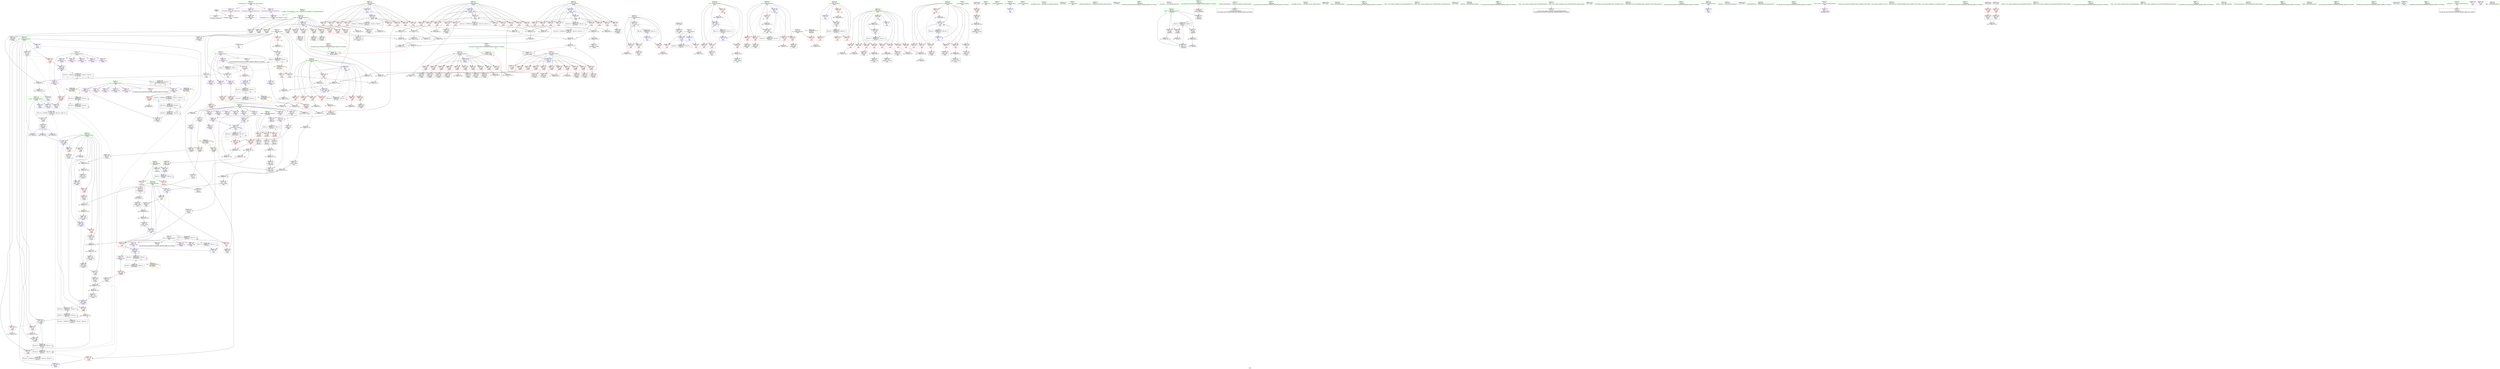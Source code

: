 digraph "SVFG" {
	label="SVFG";

	Node0x5634bc612450 [shape=record,color=grey,label="{NodeID: 0\nNullPtr}"];
	Node0x5634bc612450 -> Node0x5634bc636360[style=solid];
	Node0x5634bc612450 -> Node0x5634bc646df0[style=solid];
	Node0x5634bc67e320 [shape=record,color=black,label="{NodeID: 609\nMR_18V_2 = PHI(MR_18V_5, MR_18V_1, MR_18V_1, MR_18V_1, )\npts\{142 \}\n}"];
	Node0x5634bc658360 [shape=record,color=grey,label="{NodeID: 526\n156 = Binary(154, 155, )\n}"];
	Node0x5634bc658360 -> Node0x5634bc65b060[style=solid];
	Node0x5634bc647d90 [shape=record,color=blue,label="{NodeID: 360\n149\<--302\ntmp\<--conv65\n_Z2goiii\n}"];
	Node0x5634bc647d90 -> Node0x5634bc6435c0[style=dashed];
	Node0x5634bc647d90 -> Node0x5634bc647e60[style=dashed];
	Node0x5634bc643900 [shape=record,color=red,label="{NodeID: 277\n187\<--186\n\<--arrayidx9\n_Z2goiii\n}"];
	Node0x5634bc643900 -> Node0x5634bc6593e0[style=solid];
	Node0x5634bc637730 [shape=record,color=red,label="{NodeID: 194\n559\<--8\n\<--n\nmain\n}"];
	Node0x5634bc637730 -> Node0x5634bc659860[style=solid];
	Node0x5634bc634980 [shape=record,color=black,label="{NodeID: 111\n328\<--327\nidxprom81\<--sub80\n_Z2goiii\n}"];
	Node0x5634bc632dd0 [shape=record,color=green,label="{NodeID: 28\n21\<--22\nres\<--res_field_insensitive\nGlob }"];
	Node0x5634bc632dd0 -> Node0x5634bc63b880[style=solid];
	Node0x5634bc632dd0 -> Node0x5634bc63b950[style=solid];
	Node0x5634bc632dd0 -> Node0x5634bc63ba20[style=solid];
	Node0x5634bc632dd0 -> Node0x5634bc63baf0[style=solid];
	Node0x5634bc632dd0 -> Node0x5634bc63bbc0[style=solid];
	Node0x5634bc632dd0 -> Node0x5634bc63bc90[style=solid];
	Node0x5634bc65ad60 [shape=record,color=grey,label="{NodeID: 554\n603 = cmp(602, 93, )\n}"];
	Node0x5634bc650470 [shape=record,color=black,label="{NodeID: 471\n600 = PHI(174, 598, )\n}"];
	Node0x5634bc63d6c0 [shape=record,color=blue,label="{NodeID: 388\n421\<--9\ni65\<--\nmain\n}"];
	Node0x5634bc63d6c0 -> Node0x5634bc645640[style=dashed];
	Node0x5634bc63d6c0 -> Node0x5634bc645710[style=dashed];
	Node0x5634bc63d6c0 -> Node0x5634bc6457e0[style=dashed];
	Node0x5634bc63d6c0 -> Node0x5634bc6458b0[style=dashed];
	Node0x5634bc63d6c0 -> Node0x5634bc645980[style=dashed];
	Node0x5634bc63d6c0 -> Node0x5634bc63dc70[style=dashed];
	Node0x5634bc63d6c0 -> Node0x5634bc674ee0[style=dashed];
	Node0x5634bc644fc0 [shape=record,color=red,label="{NodeID: 305\n658\<--415\n\<--it\nmain\n}"];
	Node0x5634bc644fc0 -> Node0x5634bc651e50[style=solid];
	Node0x5634bc638df0 [shape=record,color=red,label="{NodeID: 222\n211\<--137\n\<--A.addr\n_Z2goiii\n|{<s0>5}}"];
	Node0x5634bc638df0:s0 -> Node0x5634bc6ad720[style=solid,color=red];
	Node0x5634bc63a840 [shape=record,color=black,label="{NodeID: 139\n563\<--562\nconv55\<--\nmain\n}"];
	Node0x5634bc6353f0 [shape=record,color=green,label="{NodeID: 56\n409\<--410\ni\<--i_field_insensitive\nmain\n}"];
	Node0x5634bc6353f0 -> Node0x5634bc643f80[style=solid];
	Node0x5634bc6353f0 -> Node0x5634bc644050[style=solid];
	Node0x5634bc6353f0 -> Node0x5634bc644120[style=solid];
	Node0x5634bc6353f0 -> Node0x5634bc6441f0[style=solid];
	Node0x5634bc6353f0 -> Node0x5634bc6442c0[style=solid];
	Node0x5634bc6353f0 -> Node0x5634bc644390[style=solid];
	Node0x5634bc6353f0 -> Node0x5634bc644460[style=solid];
	Node0x5634bc6353f0 -> Node0x5634bc644530[style=solid];
	Node0x5634bc6353f0 -> Node0x5634bc644600[style=solid];
	Node0x5634bc6353f0 -> Node0x5634bc648820[style=solid];
	Node0x5634bc6353f0 -> Node0x5634bc648c30[style=solid];
	Node0x5634bc6753e0 [shape=record,color=black,label="{NodeID: 582\nMR_57V_2 = PHI(MR_57V_3, MR_57V_1, )\npts\{424 \}\n}"];
	Node0x5634bc6753e0 -> Node0x5634bc63d790[style=dashed];
	Node0x5634bc6753e0 -> Node0x5634bc6753e0[style=dashed];
	Node0x5634bc63f6b0 [shape=record,color=grey,label="{NodeID: 499\n612 = Binary(610, 611, )\n}"];
	Node0x5634bc63f6b0 -> Node0x5634bc63f9b0[style=solid];
	Node0x5634bc646680 [shape=record,color=red,label="{NodeID: 333\n571\<--570\n\<--arrayidx60\nmain\n}"];
	Node0x5634bc646680 -> Node0x5634bc658c60[style=solid];
	Node0x5634bc642310 [shape=record,color=red,label="{NodeID: 250\n320\<--143\n\<--C\n_Z2goiii\n}"];
	Node0x5634bc642310 -> Node0x5634bc651550[style=solid];
	Node0x5634bc63bf00 [shape=record,color=purple,label="{NodeID: 167\n570\<--23\narrayidx60\<--cnt\nmain\n}"];
	Node0x5634bc63bf00 -> Node0x5634bc646680[style=solid];
	Node0x5634bc63bf00 -> Node0x5634bc63d520[style=solid];
	Node0x5634bc636b70 [shape=record,color=black,label="{NodeID: 84\n105\<--104\nconv2\<--\n_Z5powerii\n}"];
	Node0x5634bc636b70 -> Node0x5634bc657a60[style=solid];
	Node0x5634bc611f80 [shape=record,color=green,label="{NodeID: 1\n7\<--1\n__dso_handle\<--dummyObj\nGlob }"];
	Node0x5634bc67e820 [shape=record,color=black,label="{NodeID: 610\nMR_10V_3 = PHI(MR_10V_6, MR_10V_4, MR_10V_5, MR_10V_2, )\npts\{134 \}\n}"];
	Node0x5634bc67e820 -> Node0x5634bc6381c0[style=dashed];
	Node0x5634bc6584e0 [shape=record,color=grey,label="{NodeID: 527\n369 = Binary(368, 93, )\n}"];
	Node0x5634bc6584e0 -> Node0x5634bc648340[style=solid];
	Node0x5634bc647e60 [shape=record,color=blue,label="{NodeID: 361\n149\<--316\ntmp\<--conv74\n_Z2goiii\n}"];
	Node0x5634bc647e60 -> Node0x5634bc643690[style=dashed];
	Node0x5634bc647e60 -> Node0x5634bc647f30[style=dashed];
	Node0x5634bc6439d0 [shape=record,color=red,label="{NodeID: 278\n199\<--198\n\<--arrayidx16\n_Z2goiii\n}"];
	Node0x5634bc6439d0 -> Node0x5634bc6477e0[style=solid];
	Node0x5634bc637800 [shape=record,color=red,label="{NodeID: 195\n157\<--13\n\<--rs\n_Z2goiii\n}"];
	Node0x5634bc637800 -> Node0x5634bc65b060[style=solid];
	Node0x5634bc634a50 [shape=record,color=black,label="{NodeID: 112\n331\<--330\nconv83\<--\n_Z2goiii\n}"];
	Node0x5634bc634a50 -> Node0x5634bc652150[style=solid];
	Node0x5634bc632e60 [shape=record,color=green,label="{NodeID: 29\n23\<--25\ncnt\<--cnt_field_insensitive\nGlob }"];
	Node0x5634bc632e60 -> Node0x5634bc6366a0[style=solid];
	Node0x5634bc632e60 -> Node0x5634bc63bd60[style=solid];
	Node0x5634bc632e60 -> Node0x5634bc63be30[style=solid];
	Node0x5634bc632e60 -> Node0x5634bc63bf00[style=solid];
	Node0x5634bc632e60 -> Node0x5634bc63bfd0[style=solid];
	Node0x5634bc632e60 -> Node0x5634bc63c0a0[style=solid];
	Node0x5634bc687200 [shape=record,color=yellow,style=double,label="{NodeID: 638\n8V_1 = ENCHI(MR_8V_0)\npts\{14 \}\nFun[_Z2goiii]|{|<s3>5|<s4>6}}"];
	Node0x5634bc687200 -> Node0x5634bc637800[style=dashed];
	Node0x5634bc687200 -> Node0x5634bc6378d0[style=dashed];
	Node0x5634bc687200 -> Node0x5634bc6379a0[style=dashed];
	Node0x5634bc687200:s3 -> Node0x5634bc687200[style=dashed,color=red];
	Node0x5634bc687200:s4 -> Node0x5634bc687200[style=dashed,color=red];
	Node0x5634bc65aee0 [shape=record,color=grey,label="{NodeID: 555\n438 = cmp(436, 437, )\n}"];
	Node0x5634bc650a10 [shape=record,color=black,label="{NodeID: 472\n233 = PHI(174, 231, )\n}"];
	Node0x5634bc63d790 [shape=record,color=blue,label="{NodeID: 389\n423\<--93\ncur\<--\nmain\n}"];
	Node0x5634bc63d790 -> Node0x5634bc683320[style=dashed];
	Node0x5634bc645090 [shape=record,color=red,label="{NodeID: 306\n523\<--417\n\<--i33\nmain\n}"];
	Node0x5634bc645090 -> Node0x5634bc65a8e0[style=solid];
	Node0x5634bc638ec0 [shape=record,color=red,label="{NodeID: 223\n225\<--137\n\<--A.addr\n_Z2goiii\n}"];
	Node0x5634bc638ec0 -> Node0x5634bc640d30[style=solid];
	Node0x5634bc63a910 [shape=record,color=black,label="{NodeID: 140\n566\<--565\nconv57\<--\nmain\n}"];
	Node0x5634bc63a910 -> Node0x5634bc652ed0[style=solid];
	Node0x5634bc6354c0 [shape=record,color=green,label="{NodeID: 57\n411\<--412\nj\<--j_field_insensitive\nmain\n}"];
	Node0x5634bc6354c0 -> Node0x5634bc6446d0[style=solid];
	Node0x5634bc6354c0 -> Node0x5634bc6447a0[style=solid];
	Node0x5634bc6354c0 -> Node0x5634bc644870[style=solid];
	Node0x5634bc6354c0 -> Node0x5634bc644940[style=solid];
	Node0x5634bc6354c0 -> Node0x5634bc644a10[style=solid];
	Node0x5634bc6354c0 -> Node0x5634bc644ae0[style=solid];
	Node0x5634bc6354c0 -> Node0x5634bc644bb0[style=solid];
	Node0x5634bc6354c0 -> Node0x5634bc6488f0[style=solid];
	Node0x5634bc6354c0 -> Node0x5634bc648b60[style=solid];
	Node0x5634bc6758e0 [shape=record,color=black,label="{NodeID: 583\nMR_59V_2 = PHI(MR_59V_3, MR_59V_1, )\npts\{426 \}\n}"];
	Node0x5634bc6758e0 -> Node0x5634bc63d860[style=dashed];
	Node0x5634bc6758e0 -> Node0x5634bc6758e0[style=dashed];
	Node0x5634bc63f830 [shape=record,color=grey,label="{NodeID: 500\n210 = Binary(209, 93, )\n|{<s0>5}}"];
	Node0x5634bc63f830:s0 -> Node0x5634bc6ad440[style=solid,color=red];
	Node0x5634bc646750 [shape=record,color=red,label="{NodeID: 334\n597\<--596\n\<--arrayidx73\nmain\n}"];
	Node0x5634bc646750 -> Node0x5634bc65b1e0[style=solid];
	Node0x5634bc6423e0 [shape=record,color=red,label="{NodeID: 251\n341\<--143\n\<--C\n_Z2goiii\n}"];
	Node0x5634bc6423e0 -> Node0x5634bc639590[style=solid];
	Node0x5634bc63bfd0 [shape=record,color=purple,label="{NodeID: 168\n596\<--23\narrayidx73\<--cnt\nmain\n}"];
	Node0x5634bc63bfd0 -> Node0x5634bc646750[style=solid];
	Node0x5634bc636c40 [shape=record,color=black,label="{NodeID: 85\n109\<--107\nconv3\<--rem\n_Z5powerii\n}"];
	Node0x5634bc636c40 -> Node0x5634bc647160[style=solid];
	Node0x5634bc5fc350 [shape=record,color=green,label="{NodeID: 2\n9\<--1\n\<--dummyObj\nCan only get source location for instruction, argument, global var or function.|{<s0>19|<s1>19}}"];
	Node0x5634bc5fc350:s0 -> Node0x5634bc6ad440[style=solid,color=red];
	Node0x5634bc5fc350:s1 -> Node0x5634bc6ad720[style=solid,color=red];
	Node0x5634bc67ed20 [shape=record,color=black,label="{NodeID: 611\nMR_20V_2 = PHI(MR_20V_3, MR_20V_1, MR_20V_1, MR_20V_1, )\npts\{144 \}\n}"];
	Node0x5634bc658660 [shape=record,color=grey,label="{NodeID: 528\n374 = Binary(373, 93, )\n}"];
	Node0x5634bc658660 -> Node0x5634bc648410[style=solid];
	Node0x5634bc647f30 [shape=record,color=blue,label="{NodeID: 362\n149\<--334\ntmp\<--conv86\n_Z2goiii\n}"];
	Node0x5634bc647f30 -> Node0x5634bc643760[style=dashed];
	Node0x5634bc647f30 -> Node0x5634bc648000[style=dashed];
	Node0x5634bc643aa0 [shape=record,color=red,label="{NodeID: 279\n206\<--205\n\<--arrayidx19\n_Z2goiii\n}"];
	Node0x5634bc643aa0 -> Node0x5634bc659ce0[style=solid];
	Node0x5634bc6378d0 [shape=record,color=red,label="{NodeID: 196\n170\<--13\n\<--rs\n_Z2goiii\n}"];
	Node0x5634bc6378d0 -> Node0x5634bc65b4e0[style=solid];
	Node0x5634bc634b20 [shape=record,color=black,label="{NodeID: 113\n334\<--333\nconv86\<--rem85\n_Z2goiii\n}"];
	Node0x5634bc634b20 -> Node0x5634bc647f30[style=solid];
	Node0x5634bc632ef0 [shape=record,color=green,label="{NodeID: 30\n26\<--27\nc\<--c_field_insensitive\nGlob }"];
	Node0x5634bc632ef0 -> Node0x5634bc63c170[style=solid];
	Node0x5634bc632ef0 -> Node0x5634bc63c240[style=solid];
	Node0x5634bc632ef0 -> Node0x5634bc63c310[style=solid];
	Node0x5634bc632ef0 -> Node0x5634bc63c3e0[style=solid];
	Node0x5634bc632ef0 -> Node0x5634bc63c4b0[style=solid];
	Node0x5634bc632ef0 -> Node0x5634bc63c580[style=solid];
	Node0x5634bc632ef0 -> Node0x5634bc63c650[style=solid];
	Node0x5634bc632ef0 -> Node0x5634bc63c720[style=solid];
	Node0x5634bc632ef0 -> Node0x5634bc63c7f0[style=solid];
	Node0x5634bc632ef0 -> Node0x5634bc63c8c0[style=solid];
	Node0x5634bc632ef0 -> Node0x5634bc63c990[style=solid];
	Node0x5634bc632ef0 -> Node0x5634bc63ca60[style=solid];
	Node0x5634bc632ef0 -> Node0x5634bc63cb30[style=solid];
	Node0x5634bc632ef0 -> Node0x5634bc63cc00[style=solid];
	Node0x5634bc65b060 [shape=record,color=grey,label="{NodeID: 556\n158 = cmp(156, 157, )\n}"];
	Node0x5634bc650fb0 [shape=record,color=black,label="{NodeID: 473\n173 = PHI(174, 171, )\n}"];
	Node0x5634bc650fb0 -> Node0x5634bc637050[style=solid];
	Node0x5634bc63d860 [shape=record,color=blue,label="{NodeID: 390\n425\<--93\nj69\<--\nmain\n}"];
	Node0x5634bc63d860 -> Node0x5634bc645cc0[style=dashed];
	Node0x5634bc63d860 -> Node0x5634bc645d90[style=dashed];
	Node0x5634bc63d860 -> Node0x5634bc645e60[style=dashed];
	Node0x5634bc63d860 -> Node0x5634bc645f30[style=dashed];
	Node0x5634bc63d860 -> Node0x5634bc646000[style=dashed];
	Node0x5634bc63d860 -> Node0x5634bc6460d0[style=dashed];
	Node0x5634bc63d860 -> Node0x5634bc6461a0[style=dashed];
	Node0x5634bc63d860 -> Node0x5634bc63d860[style=dashed];
	Node0x5634bc63d860 -> Node0x5634bc63dba0[style=dashed];
	Node0x5634bc63d860 -> Node0x5634bc6758e0[style=dashed];
	Node0x5634bc645160 [shape=record,color=red,label="{NodeID: 307\n527\<--417\n\<--i33\nmain\n}"];
	Node0x5634bc645160 -> Node0x5634bc63a500[style=solid];
	Node0x5634bc638f90 [shape=record,color=red,label="{NodeID: 224\n238\<--137\n\<--A.addr\n_Z2goiii\n}"];
	Node0x5634bc638f90 -> Node0x5634bc658f60[style=solid];
	Node0x5634bc63a9e0 [shape=record,color=black,label="{NodeID: 141\n569\<--567\nidxprom59\<--sub58\nmain\n}"];
	Node0x5634bc635590 [shape=record,color=green,label="{NodeID: 58\n413\<--414\ntt\<--tt_field_insensitive\nmain\n}"];
	Node0x5634bc635590 -> Node0x5634bc644c80[style=solid];
	Node0x5634bc675de0 [shape=record,color=black,label="{NodeID: 584\nMR_32V_2 = PHI(MR_32V_3, MR_32V_1, )\npts\{250000 \}\n}"];
	Node0x5634bc675de0 -> Node0x5634bc679510[style=dashed];
	Node0x5634bc63f9b0 [shape=record,color=grey,label="{NodeID: 501\n613 = Binary(612, 93, )\n}"];
	Node0x5634bc63f9b0 -> Node0x5634bc63ad20[style=solid];
	Node0x5634bc646820 [shape=record,color=red,label="{NodeID: 335\n610\<--609\n\<--arrayidx80\nmain\n}"];
	Node0x5634bc646820 -> Node0x5634bc63f6b0[style=solid];
	Node0x5634bc6424b0 [shape=record,color=red,label="{NodeID: 252\n373\<--143\n\<--C\n_Z2goiii\n}"];
	Node0x5634bc6424b0 -> Node0x5634bc658660[style=solid];
	Node0x5634bc63c0a0 [shape=record,color=purple,label="{NodeID: 169\n609\<--23\narrayidx80\<--cnt\nmain\n}"];
	Node0x5634bc63c0a0 -> Node0x5634bc646820[style=solid];
	Node0x5634bc636d10 [shape=record,color=black,label="{NodeID: 86\n113\<--112\nconv4\<--\n_Z5powerii\n}"];
	Node0x5634bc636d10 -> Node0x5634bc653050[style=solid];
	Node0x5634bc5fc520 [shape=record,color=green,label="{NodeID: 3\n31\<--1\n.str\<--dummyObj\nGlob }"];
	Node0x5634bc67f220 [shape=record,color=black,label="{NodeID: 612\nMR_22V_2 = PHI(MR_22V_3, MR_22V_1, MR_22V_1, MR_22V_1, )\npts\{146 \}\n}"];
	Node0x5634bc6587e0 [shape=record,color=grey,label="{NodeID: 529\n271 = Binary(269, 270, )\n}"];
	Node0x5634bc6587e0 -> Node0x5634bc652450[style=solid];
	Node0x5634bc648000 [shape=record,color=blue,label="{NodeID: 363\n149\<--348\ntmp\<--conv95\n_Z2goiii\n}"];
	Node0x5634bc648000 -> Node0x5634bc643830[style=dashed];
	Node0x5634bc648000 -> Node0x5634bc6717e0[style=dashed];
	Node0x5634bc643b70 [shape=record,color=red,label="{NodeID: 280\n222\<--221\n\<--arrayidx24\n_Z2goiii\n}"];
	Node0x5634bc643b70 -> Node0x5634bc65a2e0[style=solid];
	Node0x5634bc6379a0 [shape=record,color=red,label="{NodeID: 197\n230\<--13\n\<--rs\n_Z2goiii\n}"];
	Node0x5634bc6379a0 -> Node0x5634bc65a160[style=solid];
	Node0x5634bc634bf0 [shape=record,color=black,label="{NodeID: 114\n337\<--336\nconv87\<--\n_Z2goiii\n}"];
	Node0x5634bc634bf0 -> Node0x5634bc6405b0[style=solid];
	Node0x5634bc632f80 [shape=record,color=green,label="{NodeID: 31\n28\<--30\nDIV\<--DIV_field_insensitive\nGlob }"];
	Node0x5634bc632f80 -> Node0x5634bc6367a0[style=solid];
	Node0x5634bc632f80 -> Node0x5634bc63ccd0[style=solid];
	Node0x5634bc632f80 -> Node0x5634bc63cda0[style=solid];
	Node0x5634bc632f80 -> Node0x5634bc63ce70[style=solid];
	Node0x5634bc632f80 -> Node0x5634bc63cf40[style=solid];
	Node0x5634bc65b1e0 [shape=record,color=grey,label="{NodeID: 557\n598 = cmp(593, 597, )\n}"];
	Node0x5634bc65b1e0 -> Node0x5634bc650470[style=solid];
	Node0x5634bc651550 [shape=record,color=grey,label="{NodeID: 474\n321 = Binary(320, 93, )\n}"];
	Node0x5634bc651550 -> Node0x5634bc6348b0[style=solid];
	Node0x5634bc63d930 [shape=record,color=blue,label="{NodeID: 391\n423\<--617\ncur\<--conv85\nmain\n}"];
	Node0x5634bc63d930 -> Node0x5634bc645b20[style=dashed];
	Node0x5634bc63d930 -> Node0x5634bc63da00[style=dashed];
	Node0x5634bc645230 [shape=record,color=red,label="{NodeID: 308\n534\<--417\n\<--i33\nmain\n}"];
	Node0x5634bc645230 -> Node0x5634bc657be0[style=solid];
	Node0x5634bc639060 [shape=record,color=red,label="{NodeID: 225\n269\<--137\n\<--A.addr\n_Z2goiii\n}"];
	Node0x5634bc639060 -> Node0x5634bc6587e0[style=solid];
	Node0x5634bc63aab0 [shape=record,color=black,label="{NodeID: 142\n595\<--594\nidxprom72\<--\nmain\n}"];
	Node0x5634bc635660 [shape=record,color=green,label="{NodeID: 59\n415\<--416\nit\<--it_field_insensitive\nmain\n}"];
	Node0x5634bc635660 -> Node0x5634bc644d50[style=solid];
	Node0x5634bc635660 -> Node0x5634bc644e20[style=solid];
	Node0x5634bc635660 -> Node0x5634bc644ef0[style=solid];
	Node0x5634bc635660 -> Node0x5634bc644fc0[style=solid];
	Node0x5634bc635660 -> Node0x5634bc648d00[style=solid];
	Node0x5634bc635660 -> Node0x5634bc63dd40[style=solid];
	Node0x5634bc6762e0 [shape=record,color=black,label="{NodeID: 585\nMR_36V_2 = PHI(MR_36V_3, MR_36V_1, )\npts\{300000 \}\n}"];
	Node0x5634bc6762e0 -> Node0x5634bc682920[style=dashed];
	Node0x5634bc63fb30 [shape=record,color=grey,label="{NodeID: 502\n615 = Binary(606, 614, )\n}"];
	Node0x5634bc63fb30 -> Node0x5634bc63fcb0[style=solid];
	Node0x5634bc6468f0 [shape=record,color=blue,label="{NodeID: 336\n8\<--9\nn\<--\nGlob }"];
	Node0x5634bc6468f0 -> Node0x5634bc6735e0[style=dashed];
	Node0x5634bc642580 [shape=record,color=red,label="{NodeID: 253\n237\<--145\n\<--X\n_Z2goiii\n}"];
	Node0x5634bc642580 -> Node0x5634bc658f60[style=solid];
	Node0x5634bc63c170 [shape=record,color=purple,label="{NodeID: 170\n294\<--26\narrayidx60\<--c\n_Z2goiii\n}"];
	Node0x5634bc636de0 [shape=record,color=black,label="{NodeID: 87\n115\<--114\nconv5\<--\n_Z5powerii\n}"];
	Node0x5634bc636de0 -> Node0x5634bc653050[style=solid];
	Node0x5634bc6114e0 [shape=record,color=green,label="{NodeID: 4\n33\<--1\n_ZSt4cerr\<--dummyObj\nGlob }"];
	Node0x5634bc67f720 [shape=record,color=black,label="{NodeID: 613\nMR_24V_2 = PHI(MR_24V_3, MR_24V_1, MR_24V_1, MR_24V_1, )\npts\{148 \}\n}"];
	Node0x5634bc658960 [shape=record,color=grey,label="{NodeID: 530\n576 = Binary(575, 93, )\n}"];
	Node0x5634bc658960 -> Node0x5634bc63d5f0[style=solid];
	Node0x5634bc6480d0 [shape=record,color=blue,label="{NodeID: 364\n141\<--352\nres\<--add96\n_Z2goiii\n}"];
	Node0x5634bc6480d0 -> Node0x5634bc641bc0[style=dashed];
	Node0x5634bc6480d0 -> Node0x5634bc641c90[style=dashed];
	Node0x5634bc6480d0 -> Node0x5634bc6481a0[style=dashed];
	Node0x5634bc6480d0 -> Node0x5634bc670de0[style=dashed];
	Node0x5634bc643c40 [shape=record,color=red,label="{NodeID: 281\n298\<--297\n\<--arrayidx62\n_Z2goiii\n}"];
	Node0x5634bc643c40 -> Node0x5634bc634230[style=solid];
	Node0x5634bc637a70 [shape=record,color=red,label="{NodeID: 198\n542\<--13\n\<--rs\nmain\n}"];
	Node0x5634bc637a70 -> Node0x5634bc6577a0[style=solid];
	Node0x5634bc634cc0 [shape=record,color=black,label="{NodeID: 115\n339\<--338\nidxprom88\<--\n_Z2goiii\n}"];
	Node0x5634bc633050 [shape=record,color=green,label="{NodeID: 32\n37\<--41\nllvm.global_ctors\<--llvm.global_ctors_field_insensitive\nGlob }"];
	Node0x5634bc633050 -> Node0x5634bc63d1b0[style=solid];
	Node0x5634bc633050 -> Node0x5634bc63d2b0[style=solid];
	Node0x5634bc633050 -> Node0x5634bc637560[style=solid];
	Node0x5634bc65b360 [shape=record,color=grey,label="{NodeID: 558\n590 = cmp(589, 591, )\n}"];
	Node0x5634bc6516d0 [shape=record,color=grey,label="{NodeID: 475\n283 = Binary(281, 282, )\n|{<s0>6}}"];
	Node0x5634bc6516d0:s0 -> Node0x5634bc6ad8e0[style=solid,color=red];
	Node0x5634bc63da00 [shape=record,color=blue,label="{NodeID: 392\n423\<--628\ncur\<--conv92\nmain\n}"];
	Node0x5634bc63da00 -> Node0x5634bc645bf0[style=dashed];
	Node0x5634bc63da00 -> Node0x5634bc683320[style=dashed];
	Node0x5634bc645300 [shape=record,color=red,label="{NodeID: 309\n547\<--417\n\<--i33\nmain\n}"];
	Node0x5634bc645300 -> Node0x5634bc653350[style=solid];
	Node0x5634bc639130 [shape=record,color=red,label="{NodeID: 226\n292\<--137\n\<--A.addr\n_Z2goiii\n}"];
	Node0x5634bc639130 -> Node0x5634bc634090[style=solid];
	Node0x5634bc63ab80 [shape=record,color=black,label="{NodeID: 143\n606\<--605\nconv78\<--\nmain\n}"];
	Node0x5634bc63ab80 -> Node0x5634bc63fb30[style=solid];
	Node0x5634bc635730 [shape=record,color=green,label="{NodeID: 60\n417\<--418\ni33\<--i33_field_insensitive\nmain\n}"];
	Node0x5634bc635730 -> Node0x5634bc645090[style=solid];
	Node0x5634bc635730 -> Node0x5634bc645160[style=solid];
	Node0x5634bc635730 -> Node0x5634bc645230[style=solid];
	Node0x5634bc635730 -> Node0x5634bc645300[style=solid];
	Node0x5634bc635730 -> Node0x5634bc648f70[style=solid];
	Node0x5634bc635730 -> Node0x5634bc63d380[style=solid];
	Node0x5634bc6767e0 [shape=record,color=black,label="{NodeID: 586\nMR_64V_2 = PHI(MR_64V_3, MR_64V_1, )\npts\{200000 220000 \}\n|{<s0>19|<s1>19}}"];
	Node0x5634bc6767e0:s0 -> Node0x5634bc687b20[style=dashed,color=red];
	Node0x5634bc6767e0:s1 -> Node0x5634bc687c00[style=dashed,color=red];
	Node0x5634bc63fcb0 [shape=record,color=grey,label="{NodeID: 503\n616 = Binary(615, 108, )\n}"];
	Node0x5634bc63fcb0 -> Node0x5634bc63adf0[style=solid];
	Node0x5634bc6469f0 [shape=record,color=blue,label="{NodeID: 337\n11\<--9\nm\<--\nGlob }"];
	Node0x5634bc642650 [shape=record,color=red,label="{NodeID: 254\n241\<--145\n\<--X\n_Z2goiii\n}"];
	Node0x5634bc642650 -> Node0x5634bc659260[style=solid];
	Node0x5634bc63c240 [shape=record,color=purple,label="{NodeID: 171\n297\<--26\narrayidx62\<--c\n_Z2goiii\n}"];
	Node0x5634bc63c240 -> Node0x5634bc643c40[style=solid];
	Node0x5634bc636eb0 [shape=record,color=black,label="{NodeID: 88\n118\<--117\nconv8\<--rem7\n_Z5powerii\n}"];
	Node0x5634bc636eb0 -> Node0x5634bc647230[style=solid];
	Node0x5634bc624450 [shape=record,color=green,label="{NodeID: 5\n34\<--1\n_ZSt3cin\<--dummyObj\nGlob }"];
	Node0x5634bc67fc20 [shape=record,color=black,label="{NodeID: 614\nMR_26V_2 = PHI(MR_26V_3, MR_26V_1, MR_26V_1, MR_26V_1, )\npts\{150 \}\n}"];
	Node0x5634bc658ae0 [shape=record,color=grey,label="{NodeID: 531\n268 = Binary(267, 93, )\n|{<s0>6}}"];
	Node0x5634bc658ae0:s0 -> Node0x5634bc6ad440[style=solid,color=red];
	Node0x5634bc6481a0 [shape=record,color=blue,label="{NodeID: 365\n141\<--359\nres\<--sub99\n_Z2goiii\n}"];
	Node0x5634bc6481a0 -> Node0x5634bc670de0[style=dashed];
	Node0x5634bc643d10 [shape=record,color=red,label="{NodeID: 282\n312\<--311\n\<--arrayidx70\n_Z2goiii\n}"];
	Node0x5634bc643d10 -> Node0x5634bc634640[style=solid];
	Node0x5634bc637b40 [shape=record,color=red,label="{NodeID: 199\n104\<--84\n\<--a.addr\n_Z5powerii\n}"];
	Node0x5634bc637b40 -> Node0x5634bc636b70[style=solid];
	Node0x5634bc639590 [shape=record,color=black,label="{NodeID: 116\n342\<--341\nidxprom90\<--\n_Z2goiii\n}"];
	Node0x5634bc633120 [shape=record,color=green,label="{NodeID: 33\n42\<--43\n__cxx_global_var_init\<--__cxx_global_var_init_field_insensitive\n}"];
	Node0x5634bc6aa3e0 [shape=record,color=black,label="{NodeID: 725\n49 = PHI()\n}"];
	Node0x5634bc65b4e0 [shape=record,color=grey,label="{NodeID: 559\n171 = cmp(169, 170, )\n}"];
	Node0x5634bc65b4e0 -> Node0x5634bc650fb0[style=solid];
	Node0x5634bc651850 [shape=record,color=grey,label="{NodeID: 476\n473 = Binary(463, 472, )\n}"];
	Node0x5634bc651850 -> Node0x5634bc6519d0[style=solid];
	Node0x5634bc63dad0 [shape=record,color=blue,label="{NodeID: 393\n637\<--631\narrayidx97\<--\nmain\n}"];
	Node0x5634bc63dad0 -> Node0x5634bc63dad0[style=dashed];
	Node0x5634bc63dad0 -> Node0x5634bc682920[style=dashed];
	Node0x5634bc6453d0 [shape=record,color=red,label="{NodeID: 310\n558\<--419\n\<--i51\nmain\n}"];
	Node0x5634bc6453d0 -> Node0x5634bc659860[style=solid];
	Node0x5634bc639200 [shape=record,color=red,label="{NodeID: 227\n381\<--137\n\<--A.addr\n_Z2goiii\n}"];
	Node0x5634bc639200 -> Node0x5634bc6398d0[style=solid];
	Node0x5634bc63ac50 [shape=record,color=black,label="{NodeID: 144\n608\<--607\nidxprom79\<--\nmain\n}"];
	Node0x5634bc635800 [shape=record,color=green,label="{NodeID: 61\n419\<--420\ni51\<--i51_field_insensitive\nmain\n}"];
	Node0x5634bc635800 -> Node0x5634bc6453d0[style=solid];
	Node0x5634bc635800 -> Node0x5634bc6454a0[style=solid];
	Node0x5634bc635800 -> Node0x5634bc645570[style=solid];
	Node0x5634bc635800 -> Node0x5634bc63d450[style=solid];
	Node0x5634bc635800 -> Node0x5634bc63d5f0[style=solid];
	Node0x5634bc63fe30 [shape=record,color=grey,label="{NodeID: 504\n263 = Binary(261, 262, )\n}"];
	Node0x5634bc63fe30 -> Node0x5634bc659e60[style=solid];
	Node0x5634bc646af0 [shape=record,color=blue,label="{NodeID: 338\n13\<--9\nrs\<--\nGlob }"];
	Node0x5634bc646af0 -> Node0x5634bc673ae0[style=dashed];
	Node0x5634bc642720 [shape=record,color=red,label="{NodeID: 255\n253\<--145\n\<--X\n_Z2goiii\n}"];
	Node0x5634bc642720 -> Node0x5634bc6528d0[style=solid];
	Node0x5634bc63c310 [shape=record,color=purple,label="{NodeID: 172\n308\<--26\narrayidx68\<--c\n_Z2goiii\n}"];
	Node0x5634bc636f80 [shape=record,color=black,label="{NodeID: 89\n81\<--125\n_Z5powerii_ret\<--\n_Z5powerii\n|{<s0>17}}"];
	Node0x5634bc636f80:s0 -> Node0x5634bc6acdb0[style=solid,color=blue];
	Node0x5634bc60fe00 [shape=record,color=green,label="{NodeID: 6\n35\<--1\n.str.2\<--dummyObj\nGlob }"];
	Node0x5634bc680120 [shape=record,color=black,label="{NodeID: 615\nMR_28V_2 = PHI(MR_28V_5, MR_28V_1, MR_28V_1, MR_28V_1, )\npts\{200000 \}\n|{<s0>5|<s1>6|<s2>19}}"];
	Node0x5634bc680120:s0 -> Node0x5634bc6484e0[style=dashed,color=blue];
	Node0x5634bc680120:s1 -> Node0x5634bc671ce0[style=dashed,color=blue];
	Node0x5634bc680120:s2 -> Node0x5634bc6767e0[style=dashed,color=blue];
	Node0x5634bc658c60 [shape=record,color=grey,label="{NodeID: 532\n572 = Binary(571, 93, )\n}"];
	Node0x5634bc658c60 -> Node0x5634bc63d520[style=solid];
	Node0x5634bc648270 [shape=record,color=blue,label="{NodeID: 366\n147\<--364\nY\<--inc\n_Z2goiii\n}"];
	Node0x5634bc648270 -> Node0x5634bc642da0[style=dashed];
	Node0x5634bc648270 -> Node0x5634bc642e70[style=dashed];
	Node0x5634bc648270 -> Node0x5634bc642f40[style=dashed];
	Node0x5634bc648270 -> Node0x5634bc643010[style=dashed];
	Node0x5634bc648270 -> Node0x5634bc6430e0[style=dashed];
	Node0x5634bc648270 -> Node0x5634bc6431b0[style=dashed];
	Node0x5634bc648270 -> Node0x5634bc643280[style=dashed];
	Node0x5634bc648270 -> Node0x5634bc643350[style=dashed];
	Node0x5634bc648270 -> Node0x5634bc647bf0[style=dashed];
	Node0x5634bc648270 -> Node0x5634bc648270[style=dashed];
	Node0x5634bc648270 -> Node0x5634bc66f5e0[style=dashed];
	Node0x5634bc643de0 [shape=record,color=red,label="{NodeID: 283\n330\<--329\n\<--arrayidx82\n_Z2goiii\n}"];
	Node0x5634bc643de0 -> Node0x5634bc634a50[style=solid];
	Node0x5634bc637c10 [shape=record,color=red,label="{NodeID: 200\n112\<--84\n\<--a.addr\n_Z5powerii\n}"];
	Node0x5634bc637c10 -> Node0x5634bc636d10[style=solid];
	Node0x5634bc639660 [shape=record,color=black,label="{NodeID: 117\n345\<--344\nconv92\<--\n_Z2goiii\n}"];
	Node0x5634bc639660 -> Node0x5634bc6405b0[style=solid];
	Node0x5634bc6331f0 [shape=record,color=green,label="{NodeID: 34\n46\<--47\n_ZNSt8ios_base4InitC1Ev\<--_ZNSt8ios_base4InitC1Ev_field_insensitive\n}"];
	Node0x5634bc6ac250 [shape=record,color=black,label="{NodeID: 726\n70 = PHI()\n}"];
	Node0x5634bc65b660 [shape=record,color=grey,label="{NodeID: 560\n584 = cmp(583, 164, )\n}"];
	Node0x5634bc6519d0 [shape=record,color=grey,label="{NodeID: 477\n474 = Binary(473, 356, )\n}"];
	Node0x5634bc6519d0 -> Node0x5634bc648a90[style=solid];
	Node0x5634bc63dba0 [shape=record,color=blue,label="{NodeID: 394\n425\<--641\nj69\<--inc99\nmain\n}"];
	Node0x5634bc63dba0 -> Node0x5634bc645cc0[style=dashed];
	Node0x5634bc63dba0 -> Node0x5634bc645d90[style=dashed];
	Node0x5634bc63dba0 -> Node0x5634bc645e60[style=dashed];
	Node0x5634bc63dba0 -> Node0x5634bc645f30[style=dashed];
	Node0x5634bc63dba0 -> Node0x5634bc646000[style=dashed];
	Node0x5634bc63dba0 -> Node0x5634bc6460d0[style=dashed];
	Node0x5634bc63dba0 -> Node0x5634bc6461a0[style=dashed];
	Node0x5634bc63dba0 -> Node0x5634bc63d860[style=dashed];
	Node0x5634bc63dba0 -> Node0x5634bc63dba0[style=dashed];
	Node0x5634bc63dba0 -> Node0x5634bc6758e0[style=dashed];
	Node0x5634bc6454a0 [shape=record,color=red,label="{NodeID: 311\n562\<--419\n\<--i51\nmain\n}"];
	Node0x5634bc6454a0 -> Node0x5634bc63a840[style=solid];
	Node0x5634bc6392d0 [shape=record,color=red,label="{NodeID: 228\n392\<--137\n\<--A.addr\n_Z2goiii\n}"];
	Node0x5634bc6392d0 -> Node0x5634bc639b40[style=solid];
	Node0x5634bc63ad20 [shape=record,color=black,label="{NodeID: 145\n614\<--613\nconv83\<--add82\nmain\n}"];
	Node0x5634bc63ad20 -> Node0x5634bc63fb30[style=solid];
	Node0x5634bc6358d0 [shape=record,color=green,label="{NodeID: 62\n421\<--422\ni65\<--i65_field_insensitive\nmain\n}"];
	Node0x5634bc6358d0 -> Node0x5634bc645640[style=solid];
	Node0x5634bc6358d0 -> Node0x5634bc645710[style=solid];
	Node0x5634bc6358d0 -> Node0x5634bc6457e0[style=solid];
	Node0x5634bc6358d0 -> Node0x5634bc6458b0[style=solid];
	Node0x5634bc6358d0 -> Node0x5634bc645980[style=solid];
	Node0x5634bc6358d0 -> Node0x5634bc63d6c0[style=solid];
	Node0x5634bc6358d0 -> Node0x5634bc63dc70[style=solid];
	Node0x5634bc63ffb0 [shape=record,color=grey,label="{NodeID: 505\n622 = Binary(621, 93, )\n|{<s0>17}}"];
	Node0x5634bc63ffb0:s0 -> Node0x5634bc6ad190[style=solid,color=red];
	Node0x5634bc646bf0 [shape=record,color=blue,label="{NodeID: 339\n695\<--38\nllvm.global_ctors_0\<--\nGlob }"];
	Node0x5634bc6427f0 [shape=record,color=red,label="{NodeID: 256\n261\<--145\n\<--X\n_Z2goiii\n}"];
	Node0x5634bc6427f0 -> Node0x5634bc63fe30[style=solid];
	Node0x5634bc63c3e0 [shape=record,color=purple,label="{NodeID: 173\n311\<--26\narrayidx70\<--c\n_Z2goiii\n}"];
	Node0x5634bc63c3e0 -> Node0x5634bc643d10[style=solid];
	Node0x5634bc637050 [shape=record,color=black,label="{NodeID: 90\n175\<--173\nconv\<--\n_Z2goiii\n}"];
	Node0x5634bc637050 -> Node0x5634bc647710[style=solid];
	Node0x5634bc60fe90 [shape=record,color=green,label="{NodeID: 7\n38\<--1\n\<--dummyObj\nCan only get source location for instruction, argument, global var or function.}"];
	Node0x5634bc680620 [shape=record,color=black,label="{NodeID: 616\nMR_30V_2 = PHI(MR_30V_5, MR_30V_1, MR_30V_1, MR_30V_1, )\npts\{220000 \}\n|{<s0>5|<s1>6|<s2>19}}"];
	Node0x5634bc680620:s0 -> Node0x5634bc6485b0[style=dashed,color=blue];
	Node0x5634bc680620:s1 -> Node0x5634bc6721e0[style=dashed,color=blue];
	Node0x5634bc680620:s2 -> Node0x5634bc6767e0[style=dashed,color=blue];
	Node0x5634bc658de0 [shape=record,color=grey,label="{NodeID: 533\n352 = Binary(350, 351, )\n}"];
	Node0x5634bc658de0 -> Node0x5634bc6480d0[style=solid];
	Node0x5634bc648340 [shape=record,color=blue,label="{NodeID: 367\n145\<--369\nX\<--inc102\n_Z2goiii\n}"];
	Node0x5634bc648340 -> Node0x5634bc642580[style=dashed];
	Node0x5634bc648340 -> Node0x5634bc642650[style=dashed];
	Node0x5634bc648340 -> Node0x5634bc642720[style=dashed];
	Node0x5634bc648340 -> Node0x5634bc6427f0[style=dashed];
	Node0x5634bc648340 -> Node0x5634bc6428c0[style=dashed];
	Node0x5634bc648340 -> Node0x5634bc642990[style=dashed];
	Node0x5634bc648340 -> Node0x5634bc642a60[style=dashed];
	Node0x5634bc648340 -> Node0x5634bc642b30[style=dashed];
	Node0x5634bc648340 -> Node0x5634bc642c00[style=dashed];
	Node0x5634bc648340 -> Node0x5634bc642cd0[style=dashed];
	Node0x5634bc648340 -> Node0x5634bc647b20[style=dashed];
	Node0x5634bc648340 -> Node0x5634bc648340[style=dashed];
	Node0x5634bc648340 -> Node0x5634bc67f220[style=dashed];
	Node0x5634bc643eb0 [shape=record,color=red,label="{NodeID: 284\n344\<--343\n\<--arrayidx91\n_Z2goiii\n}"];
	Node0x5634bc643eb0 -> Node0x5634bc639660[style=solid];
	Node0x5634bc637ce0 [shape=record,color=red,label="{NodeID: 201\n114\<--84\n\<--a.addr\n_Z5powerii\n}"];
	Node0x5634bc637ce0 -> Node0x5634bc636de0[style=solid];
	Node0x5634bc639730 [shape=record,color=black,label="{NodeID: 118\n348\<--347\nconv95\<--rem94\n_Z2goiii\n}"];
	Node0x5634bc639730 -> Node0x5634bc648000[style=solid];
	Node0x5634bc6332c0 [shape=record,color=green,label="{NodeID: 35\n52\<--53\n__cxa_atexit\<--__cxa_atexit_field_insensitive\n}"];
	Node0x5634bc6ac350 [shape=record,color=black,label="{NodeID: 727\n213 = PHI(129, )\n}"];
	Node0x5634bc6ac350 -> Node0x5634bc647980[style=solid];
	Node0x5634bc65b7e0 [shape=record,color=grey,label="{NodeID: 561\n163 = cmp(162, 164, )\n}"];
	Node0x5634bc651b50 [shape=record,color=grey,label="{NodeID: 478\n315 = Binary(314, 108, )\n}"];
	Node0x5634bc651b50 -> Node0x5634bc634710[style=solid];
	Node0x5634bc63dc70 [shape=record,color=blue,label="{NodeID: 395\n421\<--646\ni65\<--inc102\nmain\n}"];
	Node0x5634bc63dc70 -> Node0x5634bc645640[style=dashed];
	Node0x5634bc63dc70 -> Node0x5634bc645710[style=dashed];
	Node0x5634bc63dc70 -> Node0x5634bc6457e0[style=dashed];
	Node0x5634bc63dc70 -> Node0x5634bc6458b0[style=dashed];
	Node0x5634bc63dc70 -> Node0x5634bc645980[style=dashed];
	Node0x5634bc63dc70 -> Node0x5634bc63dc70[style=dashed];
	Node0x5634bc63dc70 -> Node0x5634bc674ee0[style=dashed];
	Node0x5634bc645570 [shape=record,color=red,label="{NodeID: 312\n575\<--419\n\<--i51\nmain\n}"];
	Node0x5634bc645570 -> Node0x5634bc658960[style=solid];
	Node0x5634bc6393a0 [shape=record,color=red,label="{NodeID: 229\n155\<--139\n\<--B.addr\n_Z2goiii\n}"];
	Node0x5634bc6393a0 -> Node0x5634bc658360[style=solid];
	Node0x5634bc63adf0 [shape=record,color=black,label="{NodeID: 146\n617\<--616\nconv85\<--rem84\nmain\n}"];
	Node0x5634bc63adf0 -> Node0x5634bc63d930[style=solid];
	Node0x5634bc6359a0 [shape=record,color=green,label="{NodeID: 63\n423\<--424\ncur\<--cur_field_insensitive\nmain\n}"];
	Node0x5634bc6359a0 -> Node0x5634bc645a50[style=solid];
	Node0x5634bc6359a0 -> Node0x5634bc645b20[style=solid];
	Node0x5634bc6359a0 -> Node0x5634bc645bf0[style=solid];
	Node0x5634bc6359a0 -> Node0x5634bc63d790[style=solid];
	Node0x5634bc6359a0 -> Node0x5634bc63d930[style=solid];
	Node0x5634bc6359a0 -> Node0x5634bc63da00[style=solid];
	Node0x5634bc640130 [shape=record,color=grey,label="{NodeID: 506\n626 = Binary(620, 625, )\n}"];
	Node0x5634bc640130 -> Node0x5634bc640430[style=solid];
	Node0x5634bc646cf0 [shape=record,color=blue,label="{NodeID: 340\n696\<--39\nllvm.global_ctors_1\<--_GLOBAL__sub_I_vepifanov_0_1.cpp\nGlob }"];
	Node0x5634bc6428c0 [shape=record,color=red,label="{NodeID: 257\n270\<--145\n\<--X\n_Z2goiii\n}"];
	Node0x5634bc6428c0 -> Node0x5634bc6587e0[style=solid];
	Node0x5634bc63c4b0 [shape=record,color=purple,label="{NodeID: 174\n323\<--26\narrayidx78\<--c\n_Z2goiii\n}"];
	Node0x5634bc637120 [shape=record,color=black,label="{NodeID: 91\n179\<--178\nidxprom\<--\n_Z2goiii\n}"];
	Node0x5634bc5fc8c0 [shape=record,color=green,label="{NodeID: 8\n93\<--1\n\<--dummyObj\nCan only get source location for instruction, argument, global var or function.|{<s0>19}}"];
	Node0x5634bc5fc8c0:s0 -> Node0x5634bc6ad8e0[style=solid,color=red];
	Node0x5634bc680b20 [shape=record,color=black,label="{NodeID: 617\nMR_2V_3 = PHI(MR_2V_4, MR_2V_2, )\npts\{85 \}\n}"];
	Node0x5634bc680b20 -> Node0x5634bc637b40[style=dashed];
	Node0x5634bc680b20 -> Node0x5634bc637c10[style=dashed];
	Node0x5634bc680b20 -> Node0x5634bc637ce0[style=dashed];
	Node0x5634bc680b20 -> Node0x5634bc647230[style=dashed];
	Node0x5634bc658f60 [shape=record,color=grey,label="{NodeID: 534\n239 = cmp(237, 238, )\n}"];
	Node0x5634bc648410 [shape=record,color=blue,label="{NodeID: 368\n143\<--374\nC\<--inc105\n_Z2goiii\n}"];
	Node0x5634bc648410 -> Node0x5634bc641f00[style=dashed];
	Node0x5634bc648410 -> Node0x5634bc641fd0[style=dashed];
	Node0x5634bc648410 -> Node0x5634bc6420a0[style=dashed];
	Node0x5634bc648410 -> Node0x5634bc642170[style=dashed];
	Node0x5634bc648410 -> Node0x5634bc642240[style=dashed];
	Node0x5634bc648410 -> Node0x5634bc642310[style=dashed];
	Node0x5634bc648410 -> Node0x5634bc6423e0[style=dashed];
	Node0x5634bc648410 -> Node0x5634bc6424b0[style=dashed];
	Node0x5634bc648410 -> Node0x5634bc648410[style=dashed];
	Node0x5634bc648410 -> Node0x5634bc67ed20[style=dashed];
	Node0x5634bc643f80 [shape=record,color=red,label="{NodeID: 285\n430\<--409\n\<--i\nmain\n}"];
	Node0x5634bc643f80 -> Node0x5634bc65aa60[style=solid];
	Node0x5634bc637db0 [shape=record,color=red,label="{NodeID: 202\n95\<--86\n\<--b.addr\n_Z5powerii\n}"];
	Node0x5634bc637db0 -> Node0x5634bc65a5e0[style=solid];
	Node0x5634bc639800 [shape=record,color=black,label="{NodeID: 119\n379\<--378\nidxprom108\<--\n_Z2goiii\n}"];
	Node0x5634bc633390 [shape=record,color=green,label="{NodeID: 36\n51\<--57\n_ZNSt8ios_base4InitD1Ev\<--_ZNSt8ios_base4InitD1Ev_field_insensitive\n}"];
	Node0x5634bc633390 -> Node0x5634bc6368a0[style=solid];
	Node0x5634bc6ac540 [shape=record,color=black,label="{NodeID: 728\n284 = PHI(129, )\n}"];
	Node0x5634bc6ac540 -> Node0x5634bc647cc0[style=solid];
	Node0x5634bc65b960 [shape=record,color=grey,label="{NodeID: 562\n167 = cmp(166, 9, )\n}"];
	Node0x5634bc651cd0 [shape=record,color=grey,label="{NodeID: 479\n469 = Binary(468, 93, )\n}"];
	Node0x5634bc651cd0 -> Node0x5634bc63a1c0[style=solid];
	Node0x5634bc63dd40 [shape=record,color=blue,label="{NodeID: 396\n415\<--659\nit\<--inc107\nmain\n}"];
	Node0x5634bc63dd40 -> Node0x5634bc673fe0[style=dashed];
	Node0x5634bc645640 [shape=record,color=red,label="{NodeID: 313\n583\<--421\n\<--i65\nmain\n}"];
	Node0x5634bc645640 -> Node0x5634bc65b660[style=solid];
	Node0x5634bc639470 [shape=record,color=red,label="{NodeID: 230\n169\<--139\n\<--B.addr\n_Z2goiii\n}"];
	Node0x5634bc639470 -> Node0x5634bc65b4e0[style=solid];
	Node0x5634bc63aec0 [shape=record,color=black,label="{NodeID: 147\n620\<--619\nconv86\<--\nmain\n}"];
	Node0x5634bc63aec0 -> Node0x5634bc640130[style=solid];
	Node0x5634bc635a70 [shape=record,color=green,label="{NodeID: 64\n425\<--426\nj69\<--j69_field_insensitive\nmain\n}"];
	Node0x5634bc635a70 -> Node0x5634bc645cc0[style=solid];
	Node0x5634bc635a70 -> Node0x5634bc645d90[style=solid];
	Node0x5634bc635a70 -> Node0x5634bc645e60[style=solid];
	Node0x5634bc635a70 -> Node0x5634bc645f30[style=solid];
	Node0x5634bc635a70 -> Node0x5634bc646000[style=solid];
	Node0x5634bc635a70 -> Node0x5634bc6460d0[style=solid];
	Node0x5634bc635a70 -> Node0x5634bc6461a0[style=solid];
	Node0x5634bc635a70 -> Node0x5634bc63d860[style=solid];
	Node0x5634bc635a70 -> Node0x5634bc63dba0[style=solid];
	Node0x5634bc6402b0 [shape=record,color=grey,label="{NodeID: 507\n347 = Binary(346, 108, )\n}"];
	Node0x5634bc6402b0 -> Node0x5634bc639730[style=solid];
	Node0x5634bc646df0 [shape=record,color=blue, style = dotted,label="{NodeID: 341\n697\<--3\nllvm.global_ctors_2\<--dummyVal\nGlob }"];
	Node0x5634bc642990 [shape=record,color=red,label="{NodeID: 258\n273\<--145\n\<--X\n_Z2goiii\n}"];
	Node0x5634bc642990 -> Node0x5634bc652d50[style=solid];
	Node0x5634bc63c580 [shape=record,color=purple,label="{NodeID: 175\n329\<--26\narrayidx82\<--c\n_Z2goiii\n}"];
	Node0x5634bc63c580 -> Node0x5634bc643de0[style=solid];
	Node0x5634bc6371f0 [shape=record,color=black,label="{NodeID: 92\n182\<--181\nidxprom6\<--\n_Z2goiii\n}"];
	Node0x5634bc5fc950 [shape=record,color=green,label="{NodeID: 9\n108\<--1\n\<--dummyObj\nCan only get source location for instruction, argument, global var or function.}"];
	Node0x5634bc681020 [shape=record,color=black,label="{NodeID: 618\nMR_4V_3 = PHI(MR_4V_4, MR_4V_2, )\npts\{87 \}\n}"];
	Node0x5634bc681020 -> Node0x5634bc637db0[style=dashed];
	Node0x5634bc681020 -> Node0x5634bc637e80[style=dashed];
	Node0x5634bc681020 -> Node0x5634bc637f50[style=dashed];
	Node0x5634bc681020 -> Node0x5634bc647300[style=dashed];
	Node0x5634bc6590e0 [shape=record,color=grey,label="{NodeID: 535\n287 = cmp(286, 9, )\n}"];
	Node0x5634bc6484e0 [shape=record,color=blue,label="{NodeID: 369\n386\<--93\narrayidx113\<--\n_Z2goiii\n}"];
	Node0x5634bc6484e0 -> Node0x5634bc680120[style=dashed];
	Node0x5634bc644050 [shape=record,color=red,label="{NodeID: 286\n437\<--409\n\<--i\nmain\n}"];
	Node0x5634bc644050 -> Node0x5634bc65aee0[style=solid];
	Node0x5634bc637e80 [shape=record,color=red,label="{NodeID: 203\n98\<--86\n\<--b.addr\n_Z5powerii\n}"];
	Node0x5634bc637e80 -> Node0x5634bc6578e0[style=solid];
	Node0x5634bc6398d0 [shape=record,color=black,label="{NodeID: 120\n382\<--381\nidxprom110\<--\n_Z2goiii\n}"];
	Node0x5634bc633460 [shape=record,color=green,label="{NodeID: 37\n64\<--65\n__cxx_global_var_init.1\<--__cxx_global_var_init.1_field_insensitive\n}"];
	Node0x5634bc6ac640 [shape=record,color=black,label="{NodeID: 729\n494 = PHI()\n}"];
	Node0x5634bc651e50 [shape=record,color=grey,label="{NodeID: 480\n659 = Binary(658, 93, )\n}"];
	Node0x5634bc651e50 -> Node0x5634bc63dd40[style=solid];
	Node0x5634bc645710 [shape=record,color=red,label="{NodeID: 314\n594\<--421\n\<--i65\nmain\n}"];
	Node0x5634bc645710 -> Node0x5634bc63aab0[style=solid];
	Node0x5634bc6413a0 [shape=record,color=red,label="{NodeID: 231\n184\<--139\n\<--B.addr\n_Z2goiii\n}"];
	Node0x5634bc6413a0 -> Node0x5634bc6372c0[style=solid];
	Node0x5634bc63af90 [shape=record,color=black,label="{NodeID: 148\n625\<--623\nconv89\<--call88\nmain\n}"];
	Node0x5634bc63af90 -> Node0x5634bc640130[style=solid];
	Node0x5634bc635b40 [shape=record,color=green,label="{NodeID: 65\n495\<--496\nscanf\<--scanf_field_insensitive\n}"];
	Node0x5634bc640430 [shape=record,color=grey,label="{NodeID: 508\n627 = Binary(626, 108, )\n}"];
	Node0x5634bc640430 -> Node0x5634bc63b060[style=solid];
	Node0x5634bc646ef0 [shape=record,color=blue,label="{NodeID: 342\n84\<--82\na.addr\<--a\n_Z5powerii\n}"];
	Node0x5634bc646ef0 -> Node0x5634bc680b20[style=dashed];
	Node0x5634bc642a60 [shape=record,color=red,label="{NodeID: 259\n279\<--145\n\<--X\n_Z2goiii\n}"];
	Node0x5634bc642a60 -> Node0x5634bc63f3b0[style=solid];
	Node0x5634bc63c650 [shape=record,color=purple,label="{NodeID: 176\n450\<--26\narrayidx\<--c\nmain\n}"];
	Node0x5634bc6372c0 [shape=record,color=black,label="{NodeID: 93\n185\<--184\nidxprom8\<--\n_Z2goiii\n}"];
	Node0x5634bc6120a0 [shape=record,color=green,label="{NodeID: 10\n122\<--1\n\<--dummyObj\nCan only get source location for instruction, argument, global var or function.}"];
	Node0x5634bc681520 [shape=record,color=black,label="{NodeID: 619\nMR_6V_3 = PHI(MR_6V_5, MR_6V_2, )\npts\{89 \}\n}"];
	Node0x5634bc681520 -> Node0x5634bc638020[style=dashed];
	Node0x5634bc681520 -> Node0x5634bc6380f0[style=dashed];
	Node0x5634bc681520 -> Node0x5634bc647160[style=dashed];
	Node0x5634bc681520 -> Node0x5634bc681520[style=dashed];
	Node0x5634bc659260 [shape=record,color=grey,label="{NodeID: 536\n243 = cmp(241, 242, )\n}"];
	Node0x5634bc659260 -> Node0x5634bc64f930[style=solid];
	Node0x5634bc6485b0 [shape=record,color=blue,label="{NodeID: 370\n397\<--388\narrayidx119\<--\n_Z2goiii\n}"];
	Node0x5634bc6485b0 -> Node0x5634bc680620[style=dashed];
	Node0x5634bc644120 [shape=record,color=red,label="{NodeID: 287\n440\<--409\n\<--i\nmain\n}"];
	Node0x5634bc644120 -> Node0x5634bc6599e0[style=solid];
	Node0x5634bc637f50 [shape=record,color=red,label="{NodeID: 204\n120\<--86\n\<--b.addr\n_Z5powerii\n}"];
	Node0x5634bc637f50 -> Node0x5634bc657d60[style=solid];
	Node0x5634bc6399a0 [shape=record,color=black,label="{NodeID: 121\n385\<--384\nidxprom112\<--\n_Z2goiii\n}"];
	Node0x5634bc633530 [shape=record,color=green,label="{NodeID: 38\n68\<--69\n_ZNSt7__cxx1112basic_stringIcSt11char_traitsIcESaIcEEC1Ev\<--_ZNSt7__cxx1112basic_stringIcSt11char_traitsIcESaIcEEC1Ev_field_insensitive\n}"];
	Node0x5634bc6ac710 [shape=record,color=black,label="{NodeID: 730\n504 = PHI()\n}"];
	Node0x5634bc651fd0 [shape=record,color=grey,label="{NodeID: 481\n646 = Binary(645, 93, )\n}"];
	Node0x5634bc651fd0 -> Node0x5634bc63dc70[style=solid];
	Node0x5634bc6457e0 [shape=record,color=red,label="{NodeID: 315\n607\<--421\n\<--i65\nmain\n}"];
	Node0x5634bc6457e0 -> Node0x5634bc63ac50[style=solid];
	Node0x5634bc641470 [shape=record,color=red,label="{NodeID: 232\n196\<--139\n\<--B.addr\n_Z2goiii\n}"];
	Node0x5634bc641470 -> Node0x5634bc633d50[style=solid];
	Node0x5634bc63b060 [shape=record,color=black,label="{NodeID: 149\n628\<--627\nconv92\<--rem91\nmain\n}"];
	Node0x5634bc63b060 -> Node0x5634bc63da00[style=solid];
	Node0x5634bc635c10 [shape=record,color=green,label="{NodeID: 66\n505\<--506\n_ZNSolsEi\<--_ZNSolsEi_field_insensitive\n}"];
	Node0x5634bc6405b0 [shape=record,color=grey,label="{NodeID: 509\n346 = Binary(337, 345, )\n}"];
	Node0x5634bc6405b0 -> Node0x5634bc6402b0[style=solid];
	Node0x5634bc646fc0 [shape=record,color=blue,label="{NodeID: 343\n86\<--83\nb.addr\<--b\n_Z5powerii\n}"];
	Node0x5634bc646fc0 -> Node0x5634bc681020[style=dashed];
	Node0x5634bc642b30 [shape=record,color=red,label="{NodeID: 260\n295\<--145\n\<--X\n_Z2goiii\n}"];
	Node0x5634bc642b30 -> Node0x5634bc634160[style=solid];
	Node0x5634bc63c720 [shape=record,color=purple,label="{NodeID: 177\n453\<--26\narrayidx7\<--c\nmain\n}"];
	Node0x5634bc63c720 -> Node0x5634bc6489c0[style=solid];
	Node0x5634bc637390 [shape=record,color=black,label="{NodeID: 94\n191\<--190\nidxprom11\<--\n_Z2goiii\n}"];
	Node0x5634bc611960 [shape=record,color=green,label="{NodeID: 11\n164\<--1\n\<--dummyObj\nCan only get source location for instruction, argument, global var or function.}"];
	Node0x5634bc6593e0 [shape=record,color=grey,label="{NodeID: 537\n188 = cmp(187, 9, )\n}"];
	Node0x5634bc648680 [shape=record,color=blue,label="{NodeID: 371\n133\<--399\nretval\<--\n_Z2goiii\n}"];
	Node0x5634bc648680 -> Node0x5634bc67e820[style=dashed];
	Node0x5634bc6441f0 [shape=record,color=red,label="{NodeID: 288\n444\<--409\n\<--i\nmain\n}"];
	Node0x5634bc6441f0 -> Node0x5634bc652bd0[style=solid];
	Node0x5634bc638020 [shape=record,color=red,label="{NodeID: 205\n102\<--88\n\<--c\n_Z5powerii\n}"];
	Node0x5634bc638020 -> Node0x5634bc636aa0[style=solid];
	Node0x5634bc639a70 [shape=record,color=black,label="{NodeID: 122\n390\<--389\nidxprom114\<--\n_Z2goiii\n}"];
	Node0x5634bc633600 [shape=record,color=green,label="{NodeID: 39\n72\<--76\n_ZNSt7__cxx1112basic_stringIcSt11char_traitsIcESaIcEED1Ev\<--_ZNSt7__cxx1112basic_stringIcSt11char_traitsIcESaIcEED1Ev_field_insensitive\n}"];
	Node0x5634bc633600 -> Node0x5634bc6369a0[style=solid];
	Node0x5634bc6ac7e0 [shape=record,color=black,label="{NodeID: 731\n507 = PHI()\n}"];
	Node0x5634bc687b20 [shape=record,color=yellow,style=double,label="{NodeID: 648\n28V_1 = ENCHI(MR_28V_0)\npts\{200000 \}\nFun[_Z2goiii]|{|<s3>5}}"];
	Node0x5634bc687b20 -> Node0x5634bc643900[style=dashed];
	Node0x5634bc687b20 -> Node0x5634bc66f7c0[style=dashed];
	Node0x5634bc687b20 -> Node0x5634bc680120[style=dashed];
	Node0x5634bc687b20:s3 -> Node0x5634bc687b20[style=dashed,color=red];
	Node0x5634bc652150 [shape=record,color=grey,label="{NodeID: 482\n332 = Binary(319, 331, )\n}"];
	Node0x5634bc652150 -> Node0x5634bc6522d0[style=solid];
	Node0x5634bc6458b0 [shape=record,color=red,label="{NodeID: 316\n632\<--421\n\<--i65\nmain\n}"];
	Node0x5634bc6458b0 -> Node0x5634bc63b130[style=solid];
	Node0x5634bc641540 [shape=record,color=red,label="{NodeID: 233\n212\<--139\n\<--B.addr\n_Z2goiii\n|{<s0>5}}"];
	Node0x5634bc641540:s0 -> Node0x5634bc6ad8e0[style=solid,color=red];
	Node0x5634bc63b130 [shape=record,color=black,label="{NodeID: 150\n633\<--632\nidxprom94\<--\nmain\n}"];
	Node0x5634bc635ce0 [shape=record,color=green,label="{NodeID: 67\n508\<--509\n_ZSt4endlIcSt11char_traitsIcEERSt13basic_ostreamIT_T0_ES6_\<--_ZSt4endlIcSt11char_traitsIcEERSt13basic_ostreamIT_T0_ES6__field_insensitive\n}"];
	Node0x5634bc640730 [shape=record,color=grey,label="{NodeID: 510\n301 = Binary(300, 108, )\n}"];
	Node0x5634bc640730 -> Node0x5634bc634300[style=solid];
	Node0x5634bc647090 [shape=record,color=blue,label="{NodeID: 344\n88\<--93\nc\<--\n_Z5powerii\n}"];
	Node0x5634bc647090 -> Node0x5634bc681520[style=dashed];
	Node0x5634bc642c00 [shape=record,color=red,label="{NodeID: 261\n324\<--145\n\<--X\n_Z2goiii\n}"];
	Node0x5634bc642c00 -> Node0x5634bc6534d0[style=solid];
	Node0x5634bc63c7f0 [shape=record,color=purple,label="{NodeID: 178\n459\<--26\narrayidx9\<--c\nmain\n}"];
	Node0x5634bc637460 [shape=record,color=black,label="{NodeID: 95\n194\<--193\nidxprom13\<--\n_Z2goiii\n}"];
	Node0x5634bc611000 [shape=record,color=green,label="{NodeID: 12\n174\<--1\n\<--dummyObj\nCan only get source location for instruction, argument, global var or function.}"];
	Node0x5634bc659560 [shape=record,color=grey,label="{NodeID: 538\n257 = cmp(255, 256, )\n}"];
	Node0x5634bc659560 -> Node0x5634bc64fed0[style=solid];
	Node0x5634bc648750 [shape=record,color=blue,label="{NodeID: 372\n407\<--9\nretval\<--\nmain\n}"];
	Node0x5634bc6442c0 [shape=record,color=red,label="{NodeID: 289\n448\<--409\n\<--i\nmain\n}"];
	Node0x5634bc6442c0 -> Node0x5634bc639db0[style=solid];
	Node0x5634bc6380f0 [shape=record,color=red,label="{NodeID: 206\n125\<--88\n\<--c\n_Z5powerii\n}"];
	Node0x5634bc6380f0 -> Node0x5634bc636f80[style=solid];
	Node0x5634bc639b40 [shape=record,color=black,label="{NodeID: 123\n393\<--392\nidxprom116\<--\n_Z2goiii\n}"];
	Node0x5634bc6336d0 [shape=record,color=green,label="{NodeID: 40\n79\<--80\n_Z5powerii\<--_Z5powerii_field_insensitive\n}"];
	Node0x5634bc6ac8b0 [shape=record,color=black,label="{NodeID: 732\n512 = PHI()\n}"];
	Node0x5634bc687c00 [shape=record,color=yellow,style=double,label="{NodeID: 649\n30V_1 = ENCHI(MR_30V_0)\npts\{220000 \}\nFun[_Z2goiii]|{|<s3>5}}"];
	Node0x5634bc687c00 -> Node0x5634bc6439d0[style=dashed];
	Node0x5634bc687c00 -> Node0x5634bc67de50[style=dashed];
	Node0x5634bc687c00 -> Node0x5634bc680620[style=dashed];
	Node0x5634bc687c00:s3 -> Node0x5634bc687c00[style=dashed,color=red];
	Node0x5634bc6703e0 [shape=record,color=black,label="{NodeID: 566\nMR_8V_4 = PHI(MR_8V_6, MR_8V_3, )\npts\{14 \}\n|{|<s4>19}}"];
	Node0x5634bc6703e0 -> Node0x5634bc637a70[style=dashed];
	Node0x5634bc6703e0 -> Node0x5634bc649040[style=dashed];
	Node0x5634bc6703e0 -> Node0x5634bc6703e0[style=dashed];
	Node0x5634bc6703e0 -> Node0x5634bc673ae0[style=dashed];
	Node0x5634bc6703e0:s4 -> Node0x5634bc687200[style=dashed,color=red];
	Node0x5634bc6522d0 [shape=record,color=grey,label="{NodeID: 483\n333 = Binary(332, 108, )\n}"];
	Node0x5634bc6522d0 -> Node0x5634bc634b20[style=solid];
	Node0x5634bc645980 [shape=record,color=red,label="{NodeID: 317\n645\<--421\n\<--i65\nmain\n}"];
	Node0x5634bc645980 -> Node0x5634bc651fd0[style=solid];
	Node0x5634bc641610 [shape=record,color=red,label="{NodeID: 234\n226\<--139\n\<--B.addr\n_Z2goiii\n}"];
	Node0x5634bc641610 -> Node0x5634bc640d30[style=solid];
	Node0x5634bc63b200 [shape=record,color=black,label="{NodeID: 151\n636\<--635\nidxprom96\<--\nmain\n}"];
	Node0x5634bc635db0 [shape=record,color=green,label="{NodeID: 68\n510\<--511\n_ZNSolsEPFRSoS_E\<--_ZNSolsEPFRSoS_E_field_insensitive\n}"];
	Node0x5634bc6408b0 [shape=record,color=grey,label="{NodeID: 511\n300 = Binary(291, 299, )\n}"];
	Node0x5634bc6408b0 -> Node0x5634bc640730[style=solid];
	Node0x5634bc647160 [shape=record,color=blue,label="{NodeID: 345\n88\<--109\nc\<--conv3\n_Z5powerii\n}"];
	Node0x5634bc647160 -> Node0x5634bc681520[style=dashed];
	Node0x5634bc642cd0 [shape=record,color=red,label="{NodeID: 262\n368\<--145\n\<--X\n_Z2goiii\n}"];
	Node0x5634bc642cd0 -> Node0x5634bc6584e0[style=solid];
	Node0x5634bc63c8c0 [shape=record,color=purple,label="{NodeID: 179\n462\<--26\narrayidx11\<--c\nmain\n}"];
	Node0x5634bc63c8c0 -> Node0x5634bc646270[style=solid];
	Node0x5634bc633d50 [shape=record,color=black,label="{NodeID: 96\n197\<--196\nidxprom15\<--\n_Z2goiii\n}"];
	Node0x5634bc6110d0 [shape=record,color=green,label="{NodeID: 13\n356\<--1\n\<--dummyObj\nCan only get source location for instruction, argument, global var or function.}"];
	Node0x5634bc6596e0 [shape=record,color=grey,label="{NodeID: 539\n446 = cmp(445, 9, )\n}"];
	Node0x5634bc648820 [shape=record,color=blue,label="{NodeID: 373\n409\<--9\ni\<--\nmain\n}"];
	Node0x5634bc648820 -> Node0x5634bc6726e0[style=dashed];
	Node0x5634bc644390 [shape=record,color=red,label="{NodeID: 290\n456\<--409\n\<--i\nmain\n}"];
	Node0x5634bc644390 -> Node0x5634bc652a50[style=solid];
	Node0x5634bc6381c0 [shape=record,color=red,label="{NodeID: 207\n402\<--133\n\<--retval\n_Z2goiii\n}"];
	Node0x5634bc6381c0 -> Node0x5634bc639ce0[style=solid];
	Node0x5634bc639c10 [shape=record,color=black,label="{NodeID: 124\n396\<--395\nidxprom118\<--\n_Z2goiii\n}"];
	Node0x5634bc6337a0 [shape=record,color=green,label="{NodeID: 41\n84\<--85\na.addr\<--a.addr_field_insensitive\n_Z5powerii\n}"];
	Node0x5634bc6337a0 -> Node0x5634bc637b40[style=solid];
	Node0x5634bc6337a0 -> Node0x5634bc637c10[style=solid];
	Node0x5634bc6337a0 -> Node0x5634bc637ce0[style=solid];
	Node0x5634bc6337a0 -> Node0x5634bc646ef0[style=solid];
	Node0x5634bc6337a0 -> Node0x5634bc647230[style=solid];
	Node0x5634bc6ac980 [shape=record,color=black,label="{NodeID: 733\n516 = PHI()\n}"];
	Node0x5634bc6ac980 -> Node0x5634bc63a430[style=solid];
	Node0x5634bc687ce0 [shape=record,color=yellow,style=double,label="{NodeID: 650\n32V_1 = ENCHI(MR_32V_0)\npts\{250000 \}\nFun[_Z2goiii]|{|<s2>5|<s3>6}}"];
	Node0x5634bc687ce0 -> Node0x5634bc643aa0[style=dashed];
	Node0x5634bc687ce0 -> Node0x5634bc643b70[style=dashed];
	Node0x5634bc687ce0:s2 -> Node0x5634bc687ce0[style=dashed,color=red];
	Node0x5634bc687ce0:s3 -> Node0x5634bc687ce0[style=dashed,color=red];
	Node0x5634bc652450 [shape=record,color=grey,label="{NodeID: 484\n277 = Binary(271, 276, )\n|{<s0>6}}"];
	Node0x5634bc652450:s0 -> Node0x5634bc6ad720[style=solid,color=red];
	Node0x5634bc645a50 [shape=record,color=red,label="{NodeID: 318\n605\<--423\n\<--cur\nmain\n}"];
	Node0x5634bc645a50 -> Node0x5634bc63ab80[style=solid];
	Node0x5634bc6416e0 [shape=record,color=red,label="{NodeID: 235\n250\<--139\n\<--B.addr\n_Z2goiii\n}"];
	Node0x5634bc6416e0 -> Node0x5634bc659b60[style=solid];
	Node0x5634bc63b2d0 [shape=record,color=purple,label="{NodeID: 152\n48\<--4\n\<--_ZStL8__ioinit\n__cxx_global_var_init\n}"];
	Node0x5634bc635e80 [shape=record,color=green,label="{NodeID: 69\n513\<--514\n_ZStrsIcSt11char_traitsIcESaIcEERSt13basic_istreamIT_T0_ES7_RNSt7__cxx1112basic_stringIS4_S5_T1_EE\<--_ZStrsIcSt11char_traitsIcESaIcEERSt13basic_istreamIT_T0_ES7_RNSt7__cxx1112basic_stringIS4_S5_T1_EE_field_insensitive\n}"];
	Node0x5634bc679510 [shape=record,color=black,label="{NodeID: 595\nMR_32V_3 = PHI(MR_32V_4, MR_32V_2, )\npts\{250000 \}\n|{|<s5>19}}"];
	Node0x5634bc679510 -> Node0x5634bc646680[style=dashed];
	Node0x5634bc679510 -> Node0x5634bc646750[style=dashed];
	Node0x5634bc679510 -> Node0x5634bc646820[style=dashed];
	Node0x5634bc679510 -> Node0x5634bc63d520[style=dashed];
	Node0x5634bc679510 -> Node0x5634bc675de0[style=dashed];
	Node0x5634bc679510:s5 -> Node0x5634bc687ce0[style=dashed,color=red];
	Node0x5634bc640a30 [shape=record,color=grey,label="{NodeID: 512\n490 = Binary(489, 93, )\n}"];
	Node0x5634bc640a30 -> Node0x5634bc648c30[style=solid];
	Node0x5634bc647230 [shape=record,color=blue,label="{NodeID: 346\n84\<--118\na.addr\<--conv8\n_Z5powerii\n}"];
	Node0x5634bc647230 -> Node0x5634bc680b20[style=dashed];
	Node0x5634bc642da0 [shape=record,color=red,label="{NodeID: 263\n249\<--147\n\<--Y\n_Z2goiii\n}"];
	Node0x5634bc642da0 -> Node0x5634bc659b60[style=solid];
	Node0x5634bc63c990 [shape=record,color=purple,label="{NodeID: 180\n467\<--26\narrayidx14\<--c\nmain\n}"];
	Node0x5634bc633e20 [shape=record,color=black,label="{NodeID: 97\n204\<--203\nidxprom18\<--\n_Z2goiii\n}"];
	Node0x5634bc6111e0 [shape=record,color=green,label="{NodeID: 14\n432\<--1\n\<--dummyObj\nCan only get source location for instruction, argument, global var or function.}"];
	Node0x5634bc682920 [shape=record,color=black,label="{NodeID: 623\nMR_36V_3 = PHI(MR_36V_4, MR_36V_2, )\npts\{300000 \}\n|{|<s3>19}}"];
	Node0x5634bc682920 -> Node0x5634bc63dad0[style=dashed];
	Node0x5634bc682920 -> Node0x5634bc6762e0[style=dashed];
	Node0x5634bc682920 -> Node0x5634bc682920[style=dashed];
	Node0x5634bc682920:s3 -> Node0x5634bc687ea0[style=dashed,color=red];
	Node0x5634bc659860 [shape=record,color=grey,label="{NodeID: 540\n560 = cmp(558, 559, )\n}"];
	Node0x5634bc6488f0 [shape=record,color=blue,label="{NodeID: 374\n411\<--9\nj\<--\nmain\n}"];
	Node0x5634bc6488f0 -> Node0x5634bc6446d0[style=dashed];
	Node0x5634bc6488f0 -> Node0x5634bc6447a0[style=dashed];
	Node0x5634bc6488f0 -> Node0x5634bc644870[style=dashed];
	Node0x5634bc6488f0 -> Node0x5634bc644940[style=dashed];
	Node0x5634bc6488f0 -> Node0x5634bc644a10[style=dashed];
	Node0x5634bc6488f0 -> Node0x5634bc644ae0[style=dashed];
	Node0x5634bc6488f0 -> Node0x5634bc644bb0[style=dashed];
	Node0x5634bc6488f0 -> Node0x5634bc648b60[style=dashed];
	Node0x5634bc6488f0 -> Node0x5634bc672be0[style=dashed];
	Node0x5634bc644460 [shape=record,color=red,label="{NodeID: 291\n464\<--409\n\<--i\nmain\n}"];
	Node0x5634bc644460 -> Node0x5634bc652750[style=solid];
	Node0x5634bc638290 [shape=record,color=red,label="{NodeID: 208\n162\<--135\n\<--i.addr\n_Z2goiii\n}"];
	Node0x5634bc638290 -> Node0x5634bc65b7e0[style=solid];
	Node0x5634bc639ce0 [shape=record,color=black,label="{NodeID: 125\n129\<--402\n_Z2goiii_ret\<--\n_Z2goiii\n|{<s0>5|<s1>6|<s2>19}}"];
	Node0x5634bc639ce0:s0 -> Node0x5634bc6ac350[style=solid,color=blue];
	Node0x5634bc639ce0:s1 -> Node0x5634bc6ac540[style=solid,color=blue];
	Node0x5634bc639ce0:s2 -> Node0x5634bc6acf80[style=solid,color=blue];
	Node0x5634bc633870 [shape=record,color=green,label="{NodeID: 42\n86\<--87\nb.addr\<--b.addr_field_insensitive\n_Z5powerii\n}"];
	Node0x5634bc633870 -> Node0x5634bc637db0[style=solid];
	Node0x5634bc633870 -> Node0x5634bc637e80[style=solid];
	Node0x5634bc633870 -> Node0x5634bc637f50[style=solid];
	Node0x5634bc633870 -> Node0x5634bc646fc0[style=solid];
	Node0x5634bc633870 -> Node0x5634bc647300[style=solid];
	Node0x5634bc6acab0 [shape=record,color=black,label="{NodeID: 734\n529 = PHI()\n}"];
	Node0x5634bc6acab0 -> Node0x5634bc646410[style=solid];
	Node0x5634bc687dc0 [shape=record,color=yellow,style=double,label="{NodeID: 651\n34V_1 = ENCHI(MR_34V_0)\npts\{270000 \}\nFun[_Z2goiii]|{|<s3>5|<s4>6}}"];
	Node0x5634bc687dc0 -> Node0x5634bc643c40[style=dashed];
	Node0x5634bc687dc0 -> Node0x5634bc643d10[style=dashed];
	Node0x5634bc687dc0 -> Node0x5634bc643de0[style=dashed];
	Node0x5634bc687dc0:s3 -> Node0x5634bc687dc0[style=dashed,color=red];
	Node0x5634bc687dc0:s4 -> Node0x5634bc687dc0[style=dashed,color=red];
	Node0x5634bc670de0 [shape=record,color=black,label="{NodeID: 568\nMR_18V_8 = PHI(MR_18V_9, MR_18V_7, )\npts\{142 \}\n}"];
	Node0x5634bc670de0 -> Node0x5634bc641af0[style=dashed];
	Node0x5634bc670de0 -> Node0x5634bc6480d0[style=dashed];
	Node0x5634bc670de0 -> Node0x5634bc670de0[style=dashed];
	Node0x5634bc670de0 -> Node0x5634bc67b810[style=dashed];
	Node0x5634bc6525d0 [shape=record,color=grey,label="{NodeID: 485\n276 = Binary(274, 275, )\n}"];
	Node0x5634bc6525d0 -> Node0x5634bc652450[style=solid];
	Node0x5634bc645b20 [shape=record,color=red,label="{NodeID: 319\n619\<--423\n\<--cur\nmain\n}"];
	Node0x5634bc645b20 -> Node0x5634bc63aec0[style=solid];
	Node0x5634bc6417b0 [shape=record,color=red,label="{NodeID: 236\n278\<--139\n\<--B.addr\n_Z2goiii\n}"];
	Node0x5634bc6417b0 -> Node0x5634bc63f530[style=solid];
	Node0x5634bc63b3a0 [shape=record,color=purple,label="{NodeID: 153\n180\<--18\narrayidx\<--was\n_Z2goiii\n}"];
	Node0x5634bc635f50 [shape=record,color=green,label="{NodeID: 70\n517\<--518\n_ZNKSt7__cxx1112basic_stringIcSt11char_traitsIcESaIcEE4sizeEv\<--_ZNKSt7__cxx1112basic_stringIcSt11char_traitsIcESaIcEE4sizeEv_field_insensitive\n}"];
	Node0x5634bc640bb0 [shape=record,color=grey,label="{NodeID: 513\n229 = Binary(227, 228, )\n}"];
	Node0x5634bc640bb0 -> Node0x5634bc65a160[style=solid];
	Node0x5634bc647300 [shape=record,color=blue,label="{NodeID: 347\n86\<--121\nb.addr\<--div\n_Z5powerii\n}"];
	Node0x5634bc647300 -> Node0x5634bc681020[style=dashed];
	Node0x5634bc642e70 [shape=record,color=red,label="{NodeID: 264\n254\<--147\n\<--Y\n_Z2goiii\n}"];
	Node0x5634bc642e70 -> Node0x5634bc6528d0[style=solid];
	Node0x5634bc63ca60 [shape=record,color=purple,label="{NodeID: 181\n471\<--26\narrayidx17\<--c\nmain\n}"];
	Node0x5634bc63ca60 -> Node0x5634bc646340[style=solid];
	Node0x5634bc633ef0 [shape=record,color=black,label="{NodeID: 98\n220\<--219\nidxprom23\<--\n_Z2goiii\n}"];
	Node0x5634bc6112b0 [shape=record,color=green,label="{NodeID: 15\n552\<--1\n\<--dummyObj\nCan only get source location for instruction, argument, global var or function.}"];
	Node0x5634bc6599e0 [shape=record,color=grey,label="{NodeID: 541\n441 = cmp(440, 9, )\n}"];
	Node0x5634bc6489c0 [shape=record,color=blue,label="{NodeID: 375\n453\<--93\narrayidx7\<--\nmain\n}"];
	Node0x5634bc6489c0 -> Node0x5634bc646270[style=dashed];
	Node0x5634bc6489c0 -> Node0x5634bc646340[style=dashed];
	Node0x5634bc6489c0 -> Node0x5634bc6489c0[style=dashed];
	Node0x5634bc6489c0 -> Node0x5634bc648a90[style=dashed];
	Node0x5634bc6489c0 -> Node0x5634bc6730e0[style=dashed];
	Node0x5634bc644530 [shape=record,color=red,label="{NodeID: 292\n475\<--409\n\<--i\nmain\n}"];
	Node0x5634bc644530 -> Node0x5634bc63a290[style=solid];
	Node0x5634bc638360 [shape=record,color=red,label="{NodeID: 209\n178\<--135\n\<--i.addr\n_Z2goiii\n}"];
	Node0x5634bc638360 -> Node0x5634bc637120[style=solid];
	Node0x5634bc639db0 [shape=record,color=black,label="{NodeID: 126\n449\<--448\nidxprom\<--\nmain\n}"];
	Node0x5634bc633940 [shape=record,color=green,label="{NodeID: 43\n88\<--89\nc\<--c_field_insensitive\n_Z5powerii\n}"];
	Node0x5634bc633940 -> Node0x5634bc638020[style=solid];
	Node0x5634bc633940 -> Node0x5634bc6380f0[style=solid];
	Node0x5634bc633940 -> Node0x5634bc647090[style=solid];
	Node0x5634bc633940 -> Node0x5634bc647160[style=solid];
	Node0x5634bc6acbb0 [shape=record,color=black,label="{NodeID: 735\n537 = PHI()\n}"];
	Node0x5634bc6acbb0 -> Node0x5634bc6464e0[style=solid];
	Node0x5634bc687ea0 [shape=record,color=yellow,style=double,label="{NodeID: 652\n36V_1 = ENCHI(MR_36V_0)\npts\{300000 \}\nFun[_Z2goiii]|{|<s1>5|<s2>6}}"];
	Node0x5634bc687ea0 -> Node0x5634bc643eb0[style=dashed];
	Node0x5634bc687ea0:s1 -> Node0x5634bc687ea0[style=dashed,color=red];
	Node0x5634bc687ea0:s2 -> Node0x5634bc687ea0[style=dashed,color=red];
	Node0x5634bc652750 [shape=record,color=grey,label="{NodeID: 486\n465 = Binary(464, 93, )\n}"];
	Node0x5634bc652750 -> Node0x5634bc63a0f0[style=solid];
	Node0x5634bc645bf0 [shape=record,color=red,label="{NodeID: 320\n631\<--423\n\<--cur\nmain\n}"];
	Node0x5634bc645bf0 -> Node0x5634bc63dad0[style=solid];
	Node0x5634bc641880 [shape=record,color=red,label="{NodeID: 237\n306\<--139\n\<--B.addr\n_Z2goiii\n}"];
	Node0x5634bc641880 -> Node0x5634bc6344a0[style=solid];
	Node0x5634bc63b470 [shape=record,color=purple,label="{NodeID: 154\n183\<--18\narrayidx7\<--was\n_Z2goiii\n}"];
	Node0x5634bc636020 [shape=record,color=green,label="{NodeID: 71\n530\<--531\n_ZNSt7__cxx1112basic_stringIcSt11char_traitsIcESaIcEEixEm\<--_ZNSt7__cxx1112basic_stringIcSt11char_traitsIcESaIcEEixEm_field_insensitive\n}"];
	Node0x5634bc640d30 [shape=record,color=grey,label="{NodeID: 514\n227 = Binary(225, 226, )\n}"];
	Node0x5634bc640d30 -> Node0x5634bc640bb0[style=solid];
	Node0x5634bc6473d0 [shape=record,color=blue,label="{NodeID: 348\n135\<--130\ni.addr\<--i\n_Z2goiii\n}"];
	Node0x5634bc6473d0 -> Node0x5634bc638290[style=dashed];
	Node0x5634bc6473d0 -> Node0x5634bc638360[style=dashed];
	Node0x5634bc6473d0 -> Node0x5634bc638430[style=dashed];
	Node0x5634bc6473d0 -> Node0x5634bc638500[style=dashed];
	Node0x5634bc6473d0 -> Node0x5634bc6385d0[style=dashed];
	Node0x5634bc6473d0 -> Node0x5634bc6386a0[style=dashed];
	Node0x5634bc6473d0 -> Node0x5634bc638770[style=dashed];
	Node0x5634bc6473d0 -> Node0x5634bc638840[style=dashed];
	Node0x5634bc6473d0 -> Node0x5634bc638910[style=dashed];
	Node0x5634bc6473d0 -> Node0x5634bc6389e0[style=dashed];
	Node0x5634bc642f40 [shape=record,color=red,label="{NodeID: 265\n262\<--147\n\<--Y\n_Z2goiii\n}"];
	Node0x5634bc642f40 -> Node0x5634bc63fe30[style=solid];
	Node0x5634bc63cb30 [shape=record,color=purple,label="{NodeID: 182\n477\<--26\narrayidx20\<--c\nmain\n}"];
	Node0x5634bc633fc0 [shape=record,color=black,label="{NodeID: 99\n291\<--290\nconv58\<--\n_Z2goiii\n}"];
	Node0x5634bc633fc0 -> Node0x5634bc6408b0[style=solid];
	Node0x5634bc611380 [shape=record,color=green,label="{NodeID: 16\n553\<--1\n\<--dummyObj\nCan only get source location for instruction, argument, global var or function.}"];
	Node0x5634bc683320 [shape=record,color=black,label="{NodeID: 625\nMR_57V_5 = PHI(MR_57V_8, MR_57V_4, )\npts\{424 \}\n}"];
	Node0x5634bc683320 -> Node0x5634bc645a50[style=dashed];
	Node0x5634bc683320 -> Node0x5634bc645bf0[style=dashed];
	Node0x5634bc683320 -> Node0x5634bc63d790[style=dashed];
	Node0x5634bc683320 -> Node0x5634bc63d930[style=dashed];
	Node0x5634bc683320 -> Node0x5634bc6753e0[style=dashed];
	Node0x5634bc683320 -> Node0x5634bc683320[style=dashed];
	Node0x5634bc659b60 [shape=record,color=grey,label="{NodeID: 542\n251 = cmp(249, 250, )\n}"];
	Node0x5634bc648a90 [shape=record,color=blue,label="{NodeID: 376\n480\<--474\narrayidx22\<--rem18\nmain\n}"];
	Node0x5634bc648a90 -> Node0x5634bc646270[style=dashed];
	Node0x5634bc648a90 -> Node0x5634bc646340[style=dashed];
	Node0x5634bc648a90 -> Node0x5634bc6489c0[style=dashed];
	Node0x5634bc648a90 -> Node0x5634bc648a90[style=dashed];
	Node0x5634bc648a90 -> Node0x5634bc6730e0[style=dashed];
	Node0x5634bc644600 [shape=record,color=red,label="{NodeID: 293\n489\<--409\n\<--i\nmain\n}"];
	Node0x5634bc644600 -> Node0x5634bc640a30[style=solid];
	Node0x5634bc638430 [shape=record,color=red,label="{NodeID: 210\n190\<--135\n\<--i.addr\n_Z2goiii\n}"];
	Node0x5634bc638430 -> Node0x5634bc637390[style=solid];
	Node0x5634bc639e80 [shape=record,color=black,label="{NodeID: 127\n452\<--451\nidxprom6\<--\nmain\n}"];
	Node0x5634bc633a10 [shape=record,color=green,label="{NodeID: 44\n127\<--128\n_Z2goiii\<--_Z2goiii_field_insensitive\n}"];
	Node0x5634bc6accb0 [shape=record,color=black,label="{NodeID: 736\n564 = PHI()\n}"];
	Node0x5634bc6accb0 -> Node0x5634bc6465b0[style=solid];
	Node0x5634bc6717e0 [shape=record,color=black,label="{NodeID: 570\nMR_26V_6 = PHI(MR_26V_7, MR_26V_5, )\npts\{150 \}\n}"];
	Node0x5634bc6717e0 -> Node0x5634bc647cc0[style=dashed];
	Node0x5634bc6717e0 -> Node0x5634bc6717e0[style=dashed];
	Node0x5634bc6717e0 -> Node0x5634bc66f6d0[style=dashed];
	Node0x5634bc6528d0 [shape=record,color=grey,label="{NodeID: 487\n255 = Binary(253, 254, )\n}"];
	Node0x5634bc6528d0 -> Node0x5634bc659560[style=solid];
	Node0x5634bc645cc0 [shape=record,color=red,label="{NodeID: 321\n589\<--425\n\<--j69\nmain\n}"];
	Node0x5634bc645cc0 -> Node0x5634bc65b360[style=solid];
	Node0x5634bc641950 [shape=record,color=red,label="{NodeID: 238\n384\<--139\n\<--B.addr\n_Z2goiii\n}"];
	Node0x5634bc641950 -> Node0x5634bc6399a0[style=solid];
	Node0x5634bc63b540 [shape=record,color=purple,label="{NodeID: 155\n186\<--18\narrayidx9\<--was\n_Z2goiii\n}"];
	Node0x5634bc63b540 -> Node0x5634bc643900[style=solid];
	Node0x5634bc6360f0 [shape=record,color=green,label="{NodeID: 72\n554\<--555\nllvm.memset.p0i8.i64\<--llvm.memset.p0i8.i64_field_insensitive\n}"];
	Node0x5634bc640eb0 [shape=record,color=grey,label="{NodeID: 515\n485 = Binary(484, 93, )\n}"];
	Node0x5634bc640eb0 -> Node0x5634bc648b60[style=solid];
	Node0x5634bc6474a0 [shape=record,color=blue,label="{NodeID: 349\n137\<--131\nA.addr\<--A\n_Z2goiii\n}"];
	Node0x5634bc6474a0 -> Node0x5634bc638ab0[style=dashed];
	Node0x5634bc6474a0 -> Node0x5634bc638b80[style=dashed];
	Node0x5634bc6474a0 -> Node0x5634bc638c50[style=dashed];
	Node0x5634bc6474a0 -> Node0x5634bc638d20[style=dashed];
	Node0x5634bc6474a0 -> Node0x5634bc638df0[style=dashed];
	Node0x5634bc6474a0 -> Node0x5634bc638ec0[style=dashed];
	Node0x5634bc6474a0 -> Node0x5634bc638f90[style=dashed];
	Node0x5634bc6474a0 -> Node0x5634bc639060[style=dashed];
	Node0x5634bc6474a0 -> Node0x5634bc639130[style=dashed];
	Node0x5634bc6474a0 -> Node0x5634bc639200[style=dashed];
	Node0x5634bc6474a0 -> Node0x5634bc6392d0[style=dashed];
	Node0x5634bc643010 [shape=record,color=red,label="{NodeID: 266\n275\<--147\n\<--Y\n_Z2goiii\n}"];
	Node0x5634bc643010 -> Node0x5634bc6525d0[style=solid];
	Node0x5634bc63cc00 [shape=record,color=purple,label="{NodeID: 183\n480\<--26\narrayidx22\<--c\nmain\n}"];
	Node0x5634bc63cc00 -> Node0x5634bc648a90[style=solid];
	Node0x5634bc634090 [shape=record,color=black,label="{NodeID: 100\n293\<--292\nidxprom59\<--\n_Z2goiii\n}"];
	Node0x5634bc610390 [shape=record,color=green,label="{NodeID: 17\n568\<--1\n\<--dummyObj\nCan only get source location for instruction, argument, global var or function.}"];
	Node0x5634bc659ce0 [shape=record,color=grey,label="{NodeID: 543\n207 = cmp(206, 9, )\n}"];
	Node0x5634bc648b60 [shape=record,color=blue,label="{NodeID: 377\n411\<--485\nj\<--inc\nmain\n}"];
	Node0x5634bc648b60 -> Node0x5634bc6446d0[style=dashed];
	Node0x5634bc648b60 -> Node0x5634bc6447a0[style=dashed];
	Node0x5634bc648b60 -> Node0x5634bc644870[style=dashed];
	Node0x5634bc648b60 -> Node0x5634bc644940[style=dashed];
	Node0x5634bc648b60 -> Node0x5634bc644a10[style=dashed];
	Node0x5634bc648b60 -> Node0x5634bc644ae0[style=dashed];
	Node0x5634bc648b60 -> Node0x5634bc644bb0[style=dashed];
	Node0x5634bc648b60 -> Node0x5634bc648b60[style=dashed];
	Node0x5634bc648b60 -> Node0x5634bc672be0[style=dashed];
	Node0x5634bc6446d0 [shape=record,color=red,label="{NodeID: 294\n436\<--411\n\<--j\nmain\n}"];
	Node0x5634bc6446d0 -> Node0x5634bc65aee0[style=solid];
	Node0x5634bc638500 [shape=record,color=red,label="{NodeID: 211\n203\<--135\n\<--i.addr\n_Z2goiii\n}"];
	Node0x5634bc638500 -> Node0x5634bc633e20[style=solid];
	Node0x5634bc639f50 [shape=record,color=black,label="{NodeID: 128\n458\<--457\nidxprom8\<--sub\nmain\n}"];
	Node0x5634bc633ae0 [shape=record,color=green,label="{NodeID: 45\n133\<--134\nretval\<--retval_field_insensitive\n_Z2goiii\n}"];
	Node0x5634bc633ae0 -> Node0x5634bc6381c0[style=solid];
	Node0x5634bc633ae0 -> Node0x5634bc647640[style=solid];
	Node0x5634bc633ae0 -> Node0x5634bc647710[style=solid];
	Node0x5634bc633ae0 -> Node0x5634bc6477e0[style=solid];
	Node0x5634bc633ae0 -> Node0x5634bc648680[style=solid];
	Node0x5634bc6acdb0 [shape=record,color=black,label="{NodeID: 737\n623 = PHI(81, )\n}"];
	Node0x5634bc6acdb0 -> Node0x5634bc63af90[style=solid];
	Node0x5634bc671ce0 [shape=record,color=black,label="{NodeID: 571\nMR_28V_8 = PHI(MR_28V_9, MR_28V_7, )\npts\{200000 \}\n|{|<s2>6}}"];
	Node0x5634bc671ce0 -> Node0x5634bc671ce0[style=dashed];
	Node0x5634bc671ce0 -> Node0x5634bc66f7c0[style=dashed];
	Node0x5634bc671ce0:s2 -> Node0x5634bc687b20[style=dashed,color=red];
	Node0x5634bc652a50 [shape=record,color=grey,label="{NodeID: 488\n457 = Binary(456, 93, )\n}"];
	Node0x5634bc652a50 -> Node0x5634bc639f50[style=solid];
	Node0x5634bc645d90 [shape=record,color=red,label="{NodeID: 322\n593\<--425\n\<--j69\nmain\n}"];
	Node0x5634bc645d90 -> Node0x5634bc65b1e0[style=solid];
	Node0x5634bc641a20 [shape=record,color=red,label="{NodeID: 239\n395\<--139\n\<--B.addr\n_Z2goiii\n}"];
	Node0x5634bc641a20 -> Node0x5634bc639c10[style=solid];
	Node0x5634bc63b610 [shape=record,color=purple,label="{NodeID: 156\n380\<--18\narrayidx109\<--was\n_Z2goiii\n}"];
	Node0x5634bc6361c0 [shape=record,color=green,label="{NodeID: 73\n655\<--656\nprintf\<--printf_field_insensitive\n}"];
	Node0x5634bc641030 [shape=record,color=grey,label="{NodeID: 516\n641 = Binary(640, 93, )\n}"];
	Node0x5634bc641030 -> Node0x5634bc63dba0[style=solid];
	Node0x5634bc647570 [shape=record,color=blue,label="{NodeID: 350\n139\<--132\nB.addr\<--B\n_Z2goiii\n}"];
	Node0x5634bc647570 -> Node0x5634bc6393a0[style=dashed];
	Node0x5634bc647570 -> Node0x5634bc639470[style=dashed];
	Node0x5634bc647570 -> Node0x5634bc6413a0[style=dashed];
	Node0x5634bc647570 -> Node0x5634bc641470[style=dashed];
	Node0x5634bc647570 -> Node0x5634bc641540[style=dashed];
	Node0x5634bc647570 -> Node0x5634bc641610[style=dashed];
	Node0x5634bc647570 -> Node0x5634bc6416e0[style=dashed];
	Node0x5634bc647570 -> Node0x5634bc6417b0[style=dashed];
	Node0x5634bc647570 -> Node0x5634bc641880[style=dashed];
	Node0x5634bc647570 -> Node0x5634bc641950[style=dashed];
	Node0x5634bc647570 -> Node0x5634bc641a20[style=dashed];
	Node0x5634bc6430e0 [shape=record,color=red,label="{NodeID: 267\n282\<--147\n\<--Y\n_Z2goiii\n}"];
	Node0x5634bc6430e0 -> Node0x5634bc6516d0[style=solid];
	Node0x5634bc63ccd0 [shape=record,color=purple,label="{NodeID: 184\n340\<--28\narrayidx89\<--DIV\n_Z2goiii\n}"];
	Node0x5634bc634160 [shape=record,color=black,label="{NodeID: 101\n296\<--295\nidxprom61\<--\n_Z2goiii\n}"];
	Node0x5634bc610460 [shape=record,color=green,label="{NodeID: 18\n580\<--1\n\<--dummyObj\nCan only get source location for instruction, argument, global var or function.}"];
	Node0x5634bc659e60 [shape=record,color=grey,label="{NodeID: 544\n264 = cmp(263, 9, )\n}"];
	Node0x5634bc648c30 [shape=record,color=blue,label="{NodeID: 378\n409\<--490\ni\<--inc24\nmain\n}"];
	Node0x5634bc648c30 -> Node0x5634bc6726e0[style=dashed];
	Node0x5634bc6447a0 [shape=record,color=red,label="{NodeID: 295\n443\<--411\n\<--j\nmain\n}"];
	Node0x5634bc6447a0 -> Node0x5634bc652bd0[style=solid];
	Node0x5634bc6385d0 [shape=record,color=red,label="{NodeID: 212\n209\<--135\n\<--i.addr\n_Z2goiii\n}"];
	Node0x5634bc6385d0 -> Node0x5634bc63f830[style=solid];
	Node0x5634bc63a020 [shape=record,color=black,label="{NodeID: 129\n461\<--460\nidxprom10\<--\nmain\n}"];
	Node0x5634bc633bb0 [shape=record,color=green,label="{NodeID: 46\n135\<--136\ni.addr\<--i.addr_field_insensitive\n_Z2goiii\n}"];
	Node0x5634bc633bb0 -> Node0x5634bc638290[style=solid];
	Node0x5634bc633bb0 -> Node0x5634bc638360[style=solid];
	Node0x5634bc633bb0 -> Node0x5634bc638430[style=solid];
	Node0x5634bc633bb0 -> Node0x5634bc638500[style=solid];
	Node0x5634bc633bb0 -> Node0x5634bc6385d0[style=solid];
	Node0x5634bc633bb0 -> Node0x5634bc6386a0[style=solid];
	Node0x5634bc633bb0 -> Node0x5634bc638770[style=solid];
	Node0x5634bc633bb0 -> Node0x5634bc638840[style=solid];
	Node0x5634bc633bb0 -> Node0x5634bc638910[style=solid];
	Node0x5634bc633bb0 -> Node0x5634bc6389e0[style=solid];
	Node0x5634bc633bb0 -> Node0x5634bc6473d0[style=solid];
	Node0x5634bc6acf80 [shape=record,color=black,label="{NodeID: 738\n652 = PHI(129, )\n}"];
	Node0x5634bc6721e0 [shape=record,color=black,label="{NodeID: 572\nMR_30V_8 = PHI(MR_30V_9, MR_30V_7, )\npts\{220000 \}\n|{|<s2>6}}"];
	Node0x5634bc6721e0 -> Node0x5634bc6721e0[style=dashed];
	Node0x5634bc6721e0 -> Node0x5634bc67de50[style=dashed];
	Node0x5634bc6721e0:s2 -> Node0x5634bc687c00[style=dashed,color=red];
	Node0x5634bc652bd0 [shape=record,color=grey,label="{NodeID: 489\n445 = Binary(443, 444, )\n}"];
	Node0x5634bc652bd0 -> Node0x5634bc6596e0[style=solid];
	Node0x5634bc645e60 [shape=record,color=red,label="{NodeID: 323\n602\<--425\n\<--j69\nmain\n}"];
	Node0x5634bc645e60 -> Node0x5634bc65ad60[style=solid];
	Node0x5634bc641af0 [shape=record,color=red,label="{NodeID: 240\n350\<--141\n\<--res\n_Z2goiii\n}"];
	Node0x5634bc641af0 -> Node0x5634bc658de0[style=solid];
	Node0x5634bc63b6e0 [shape=record,color=purple,label="{NodeID: 157\n383\<--18\narrayidx111\<--was\n_Z2goiii\n}"];
	Node0x5634bc636290 [shape=record,color=green,label="{NodeID: 74\n39\<--690\n_GLOBAL__sub_I_vepifanov_0_1.cpp\<--_GLOBAL__sub_I_vepifanov_0_1.cpp_field_insensitive\n}"];
	Node0x5634bc636290 -> Node0x5634bc646cf0[style=solid];
	Node0x5634bc6411b0 [shape=record,color=grey,label="{NodeID: 517\n314 = Binary(305, 313, )\n}"];
	Node0x5634bc6411b0 -> Node0x5634bc651b50[style=solid];
	Node0x5634bc647640 [shape=record,color=blue,label="{NodeID: 351\n133\<--9\nretval\<--\n_Z2goiii\n}"];
	Node0x5634bc647640 -> Node0x5634bc67e820[style=dashed];
	Node0x5634bc6431b0 [shape=record,color=red,label="{NodeID: 268\n309\<--147\n\<--Y\n_Z2goiii\n}"];
	Node0x5634bc6431b0 -> Node0x5634bc634570[style=solid];
	Node0x5634bc63cda0 [shape=record,color=purple,label="{NodeID: 185\n343\<--28\narrayidx91\<--DIV\n_Z2goiii\n}"];
	Node0x5634bc63cda0 -> Node0x5634bc643eb0[style=solid];
	Node0x5634bc634230 [shape=record,color=black,label="{NodeID: 102\n299\<--298\nconv63\<--\n_Z2goiii\n}"];
	Node0x5634bc634230 -> Node0x5634bc6408b0[style=solid];
	Node0x5634bc610530 [shape=record,color=green,label="{NodeID: 19\n591\<--1\n\<--dummyObj\nCan only get source location for instruction, argument, global var or function.}"];
	Node0x5634bc659fe0 [shape=record,color=grey,label="{NodeID: 545\n501 = cmp(499, 500, )\n}"];
	Node0x5634bc648d00 [shape=record,color=blue,label="{NodeID: 379\n415\<--93\nit\<--\nmain\n}"];
	Node0x5634bc648d00 -> Node0x5634bc673fe0[style=dashed];
	Node0x5634bc644870 [shape=record,color=red,label="{NodeID: 296\n451\<--411\n\<--j\nmain\n}"];
	Node0x5634bc644870 -> Node0x5634bc639e80[style=solid];
	Node0x5634bc6386a0 [shape=record,color=red,label="{NodeID: 213\n219\<--135\n\<--i.addr\n_Z2goiii\n}"];
	Node0x5634bc6386a0 -> Node0x5634bc633ef0[style=solid];
	Node0x5634bc63a0f0 [shape=record,color=black,label="{NodeID: 130\n466\<--465\nidxprom13\<--sub12\nmain\n}"];
	Node0x5634bc633c80 [shape=record,color=green,label="{NodeID: 47\n137\<--138\nA.addr\<--A.addr_field_insensitive\n_Z2goiii\n}"];
	Node0x5634bc633c80 -> Node0x5634bc638ab0[style=solid];
	Node0x5634bc633c80 -> Node0x5634bc638b80[style=solid];
	Node0x5634bc633c80 -> Node0x5634bc638c50[style=solid];
	Node0x5634bc633c80 -> Node0x5634bc638d20[style=solid];
	Node0x5634bc633c80 -> Node0x5634bc638df0[style=solid];
	Node0x5634bc633c80 -> Node0x5634bc638ec0[style=solid];
	Node0x5634bc633c80 -> Node0x5634bc638f90[style=solid];
	Node0x5634bc633c80 -> Node0x5634bc639060[style=solid];
	Node0x5634bc633c80 -> Node0x5634bc639130[style=solid];
	Node0x5634bc633c80 -> Node0x5634bc639200[style=solid];
	Node0x5634bc633c80 -> Node0x5634bc6392d0[style=solid];
	Node0x5634bc633c80 -> Node0x5634bc6474a0[style=solid];
	Node0x5634bc6ad0c0 [shape=record,color=black,label="{NodeID: 739\n654 = PHI()\n}"];
	Node0x5634bc6726e0 [shape=record,color=black,label="{NodeID: 573\nMR_43V_3 = PHI(MR_43V_4, MR_43V_2, )\npts\{410 \}\n}"];
	Node0x5634bc6726e0 -> Node0x5634bc643f80[style=dashed];
	Node0x5634bc6726e0 -> Node0x5634bc644050[style=dashed];
	Node0x5634bc6726e0 -> Node0x5634bc644120[style=dashed];
	Node0x5634bc6726e0 -> Node0x5634bc6441f0[style=dashed];
	Node0x5634bc6726e0 -> Node0x5634bc6442c0[style=dashed];
	Node0x5634bc6726e0 -> Node0x5634bc644390[style=dashed];
	Node0x5634bc6726e0 -> Node0x5634bc644460[style=dashed];
	Node0x5634bc6726e0 -> Node0x5634bc644530[style=dashed];
	Node0x5634bc6726e0 -> Node0x5634bc644600[style=dashed];
	Node0x5634bc6726e0 -> Node0x5634bc648c30[style=dashed];
	Node0x5634bc652d50 [shape=record,color=grey,label="{NodeID: 490\n274 = Binary(272, 273, )\n}"];
	Node0x5634bc652d50 -> Node0x5634bc6525d0[style=solid];
	Node0x5634bc645f30 [shape=record,color=red,label="{NodeID: 324\n611\<--425\n\<--j69\nmain\n}"];
	Node0x5634bc645f30 -> Node0x5634bc63f6b0[style=solid];
	Node0x5634bc641bc0 [shape=record,color=red,label="{NodeID: 241\n354\<--141\n\<--res\n_Z2goiii\n}"];
	Node0x5634bc641bc0 -> Node0x5634bc65abe0[style=solid];
	Node0x5634bc63b7b0 [shape=record,color=purple,label="{NodeID: 158\n386\<--18\narrayidx113\<--was\n_Z2goiii\n}"];
	Node0x5634bc63b7b0 -> Node0x5634bc6484e0[style=solid];
	Node0x5634bc636360 [shape=record,color=black,label="{NodeID: 75\n2\<--3\ndummyVal\<--dummyVal\n}"];
	Node0x5634bc6577a0 [shape=record,color=grey,label="{NodeID: 518\n543 = Binary(542, 93, )\n}"];
	Node0x5634bc6577a0 -> Node0x5634bc649040[style=solid];
	Node0x5634bc647710 [shape=record,color=blue,label="{NodeID: 352\n133\<--175\nretval\<--conv\n_Z2goiii\n}"];
	Node0x5634bc647710 -> Node0x5634bc67e820[style=dashed];
	Node0x5634bc643280 [shape=record,color=red,label="{NodeID: 269\n325\<--147\n\<--Y\n_Z2goiii\n}"];
	Node0x5634bc643280 -> Node0x5634bc6534d0[style=solid];
	Node0x5634bc63ce70 [shape=record,color=purple,label="{NodeID: 186\n634\<--28\narrayidx95\<--DIV\nmain\n}"];
	Node0x5634bc634300 [shape=record,color=black,label="{NodeID: 103\n302\<--301\nconv65\<--rem\n_Z2goiii\n}"];
	Node0x5634bc634300 -> Node0x5634bc647d90[style=solid];
	Node0x5634bc6236a0 [shape=record,color=green,label="{NodeID: 20\n624\<--1\n\<--dummyObj\nCan only get source location for instruction, argument, global var or function.|{<s0>17}}"];
	Node0x5634bc6236a0:s0 -> Node0x5634bc6ad300[style=solid,color=red];
	Node0x5634bc65a160 [shape=record,color=grey,label="{NodeID: 546\n231 = cmp(229, 230, )\n}"];
	Node0x5634bc65a160 -> Node0x5634bc650a10[style=solid];
	Node0x5634bc648dd0 [shape=record,color=blue,label="{NodeID: 380\n13\<--122\nrs\<--\nmain\n}"];
	Node0x5634bc648dd0 -> Node0x5634bc6703e0[style=dashed];
	Node0x5634bc644940 [shape=record,color=red,label="{NodeID: 297\n460\<--411\n\<--j\nmain\n}"];
	Node0x5634bc644940 -> Node0x5634bc63a020[style=solid];
	Node0x5634bc638770 [shape=record,color=red,label="{NodeID: 214\n267\<--135\n\<--i.addr\n_Z2goiii\n}"];
	Node0x5634bc638770 -> Node0x5634bc658ae0[style=solid];
	Node0x5634bc63a1c0 [shape=record,color=black,label="{NodeID: 131\n470\<--469\nidxprom16\<--sub15\nmain\n}"];
	Node0x5634bc634d70 [shape=record,color=green,label="{NodeID: 48\n139\<--140\nB.addr\<--B.addr_field_insensitive\n_Z2goiii\n}"];
	Node0x5634bc634d70 -> Node0x5634bc6393a0[style=solid];
	Node0x5634bc634d70 -> Node0x5634bc639470[style=solid];
	Node0x5634bc634d70 -> Node0x5634bc6413a0[style=solid];
	Node0x5634bc634d70 -> Node0x5634bc641470[style=solid];
	Node0x5634bc634d70 -> Node0x5634bc641540[style=solid];
	Node0x5634bc634d70 -> Node0x5634bc641610[style=solid];
	Node0x5634bc634d70 -> Node0x5634bc6416e0[style=solid];
	Node0x5634bc634d70 -> Node0x5634bc6417b0[style=solid];
	Node0x5634bc634d70 -> Node0x5634bc641880[style=solid];
	Node0x5634bc634d70 -> Node0x5634bc641950[style=solid];
	Node0x5634bc634d70 -> Node0x5634bc641a20[style=solid];
	Node0x5634bc634d70 -> Node0x5634bc647570[style=solid];
	Node0x5634bc6ad190 [shape=record,color=black,label="{NodeID: 740\n82 = PHI(622, )\n0th arg _Z5powerii }"];
	Node0x5634bc6ad190 -> Node0x5634bc646ef0[style=solid];
	Node0x5634bc672be0 [shape=record,color=black,label="{NodeID: 574\nMR_45V_2 = PHI(MR_45V_4, MR_45V_1, )\npts\{412 \}\n}"];
	Node0x5634bc672be0 -> Node0x5634bc6488f0[style=dashed];
	Node0x5634bc652ed0 [shape=record,color=grey,label="{NodeID: 491\n567 = Binary(566, 568, )\n}"];
	Node0x5634bc652ed0 -> Node0x5634bc63a9e0[style=solid];
	Node0x5634bc646000 [shape=record,color=red,label="{NodeID: 325\n621\<--425\n\<--j69\nmain\n}"];
	Node0x5634bc646000 -> Node0x5634bc63ffb0[style=solid];
	Node0x5634bc641c90 [shape=record,color=red,label="{NodeID: 242\n358\<--141\n\<--res\n_Z2goiii\n}"];
	Node0x5634bc641c90 -> Node0x5634bc658060[style=solid];
	Node0x5634bc63b880 [shape=record,color=purple,label="{NodeID: 159\n192\<--21\narrayidx12\<--res\n_Z2goiii\n}"];
	Node0x5634bc636430 [shape=record,color=black,label="{NodeID: 76\n406\<--9\nmain_ret\<--\nmain\n}"];
	Node0x5634bc67b810 [shape=record,color=black,label="{NodeID: 602\nMR_18V_6 = PHI(MR_18V_7, MR_18V_3, )\npts\{142 \}\n}"];
	Node0x5634bc67b810 -> Node0x5634bc641d60[style=dashed];
	Node0x5634bc67b810 -> Node0x5634bc641e30[style=dashed];
	Node0x5634bc67b810 -> Node0x5634bc670de0[style=dashed];
	Node0x5634bc67b810 -> Node0x5634bc67b810[style=dashed];
	Node0x5634bc67b810 -> Node0x5634bc67e320[style=dashed];
	Node0x5634bc6578e0 [shape=record,color=grey,label="{NodeID: 519\n99 = Binary(98, 93, )\n}"];
	Node0x5634bc6578e0 -> Node0x5634bc65a760[style=solid];
	Node0x5634bc6477e0 [shape=record,color=blue,label="{NodeID: 353\n133\<--199\nretval\<--\n_Z2goiii\n}"];
	Node0x5634bc6477e0 -> Node0x5634bc67e820[style=dashed];
	Node0x5634bc643350 [shape=record,color=red,label="{NodeID: 270\n363\<--147\n\<--Y\n_Z2goiii\n}"];
	Node0x5634bc643350 -> Node0x5634bc6581e0[style=solid];
	Node0x5634bc63cf40 [shape=record,color=purple,label="{NodeID: 187\n637\<--28\narrayidx97\<--DIV\nmain\n}"];
	Node0x5634bc63cf40 -> Node0x5634bc63dad0[style=solid];
	Node0x5634bc6343d0 [shape=record,color=black,label="{NodeID: 104\n305\<--304\nconv66\<--\n_Z2goiii\n}"];
	Node0x5634bc6343d0 -> Node0x5634bc6411b0[style=solid];
	Node0x5634bc623770 [shape=record,color=green,label="{NodeID: 21\n650\<--1\n\<--dummyObj\nCan only get source location for instruction, argument, global var or function.}"];
	Node0x5634bc65a2e0 [shape=record,color=grey,label="{NodeID: 547\n223 = cmp(218, 222, )\n}"];
	Node0x5634bc648ea0 [shape=record,color=blue,label="{NodeID: 381\n8\<--519\nn\<--conv\nmain\n}"];
	Node0x5634bc648ea0 -> Node0x5634bc637660[style=dashed];
	Node0x5634bc648ea0 -> Node0x5634bc637730[style=dashed];
	Node0x5634bc648ea0 -> Node0x5634bc6735e0[style=dashed];
	Node0x5634bc644a10 [shape=record,color=red,label="{NodeID: 298\n468\<--411\n\<--j\nmain\n}"];
	Node0x5634bc644a10 -> Node0x5634bc651cd0[style=solid];
	Node0x5634bc638840 [shape=record,color=red,label="{NodeID: 215\n338\<--135\n\<--i.addr\n_Z2goiii\n}"];
	Node0x5634bc638840 -> Node0x5634bc634cc0[style=solid];
	Node0x5634bc63a290 [shape=record,color=black,label="{NodeID: 132\n476\<--475\nidxprom19\<--\nmain\n}"];
	Node0x5634bc634e40 [shape=record,color=green,label="{NodeID: 49\n141\<--142\nres\<--res_field_insensitive\n_Z2goiii\n}"];
	Node0x5634bc634e40 -> Node0x5634bc641af0[style=solid];
	Node0x5634bc634e40 -> Node0x5634bc641bc0[style=solid];
	Node0x5634bc634e40 -> Node0x5634bc641c90[style=solid];
	Node0x5634bc634e40 -> Node0x5634bc641d60[style=solid];
	Node0x5634bc634e40 -> Node0x5634bc641e30[style=solid];
	Node0x5634bc634e40 -> Node0x5634bc6478b0[style=solid];
	Node0x5634bc634e40 -> Node0x5634bc647980[style=solid];
	Node0x5634bc634e40 -> Node0x5634bc6480d0[style=solid];
	Node0x5634bc634e40 -> Node0x5634bc6481a0[style=solid];
	Node0x5634bc6ad300 [shape=record,color=black,label="{NodeID: 741\n83 = PHI(624, )\n1st arg _Z5powerii }"];
	Node0x5634bc6ad300 -> Node0x5634bc646fc0[style=solid];
	Node0x5634bc688410 [shape=record,color=yellow,style=double,label="{NodeID: 658\n47V_1 = ENCHI(MR_47V_0)\npts\{414 \}\nFun[main]}"];
	Node0x5634bc688410 -> Node0x5634bc644c80[style=dashed];
	Node0x5634bc6730e0 [shape=record,color=black,label="{NodeID: 575\nMR_34V_2 = PHI(MR_34V_3, MR_34V_1, )\npts\{270000 \}\n|{|<s5>19}}"];
	Node0x5634bc6730e0 -> Node0x5634bc646270[style=dashed];
	Node0x5634bc6730e0 -> Node0x5634bc646340[style=dashed];
	Node0x5634bc6730e0 -> Node0x5634bc6489c0[style=dashed];
	Node0x5634bc6730e0 -> Node0x5634bc648a90[style=dashed];
	Node0x5634bc6730e0 -> Node0x5634bc6730e0[style=dashed];
	Node0x5634bc6730e0:s5 -> Node0x5634bc687dc0[style=dashed,color=red];
	Node0x5634bc653050 [shape=record,color=grey,label="{NodeID: 492\n116 = Binary(113, 115, )\n}"];
	Node0x5634bc653050 -> Node0x5634bc657ee0[style=solid];
	Node0x5634bc6460d0 [shape=record,color=red,label="{NodeID: 326\n635\<--425\n\<--j69\nmain\n}"];
	Node0x5634bc6460d0 -> Node0x5634bc63b200[style=solid];
	Node0x5634bc641d60 [shape=record,color=red,label="{NodeID: 243\n388\<--141\n\<--res\n_Z2goiii\n}"];
	Node0x5634bc641d60 -> Node0x5634bc6485b0[style=solid];
	Node0x5634bc63b950 [shape=record,color=purple,label="{NodeID: 160\n195\<--21\narrayidx14\<--res\n_Z2goiii\n}"];
	Node0x5634bc636500 [shape=record,color=black,label="{NodeID: 77\n16\<--15\n\<--_Z1sB5cxx11\nCan only get source location for instruction, argument, global var or function.}"];
	Node0x5634bc657a60 [shape=record,color=grey,label="{NodeID: 520\n106 = Binary(103, 105, )\n}"];
	Node0x5634bc657a60 -> Node0x5634bc6531d0[style=solid];
	Node0x5634bc6478b0 [shape=record,color=blue,label="{NodeID: 354\n141\<--9\nres\<--\n_Z2goiii\n}"];
	Node0x5634bc6478b0 -> Node0x5634bc647980[style=dashed];
	Node0x5634bc6478b0 -> Node0x5634bc67b810[style=dashed];
	Node0x5634bc643420 [shape=record,color=red,label="{NodeID: 271\n286\<--149\n\<--tmp\n_Z2goiii\n}"];
	Node0x5634bc643420 -> Node0x5634bc6590e0[style=solid];
	Node0x5634bc63d010 [shape=record,color=purple,label="{NodeID: 188\n493\<--31\n\<--.str\nmain\n}"];
	Node0x5634bc6344a0 [shape=record,color=black,label="{NodeID: 105\n307\<--306\nidxprom67\<--\n_Z2goiii\n}"];
	Node0x5634bc623840 [shape=record,color=green,label="{NodeID: 22\n4\<--6\n_ZStL8__ioinit\<--_ZStL8__ioinit_field_insensitive\nGlob }"];
	Node0x5634bc623840 -> Node0x5634bc63b2d0[style=solid];
	Node0x5634bc65a460 [shape=record,color=grey,label="{NodeID: 548\n540 = cmp(533, 539, )\n}"];
	Node0x5634bc648f70 [shape=record,color=blue,label="{NodeID: 382\n417\<--93\ni33\<--\nmain\n}"];
	Node0x5634bc648f70 -> Node0x5634bc645090[style=dashed];
	Node0x5634bc648f70 -> Node0x5634bc645160[style=dashed];
	Node0x5634bc648f70 -> Node0x5634bc645230[style=dashed];
	Node0x5634bc648f70 -> Node0x5634bc645300[style=dashed];
	Node0x5634bc648f70 -> Node0x5634bc63d380[style=dashed];
	Node0x5634bc648f70 -> Node0x5634bc6744e0[style=dashed];
	Node0x5634bc644ae0 [shape=record,color=red,label="{NodeID: 299\n478\<--411\n\<--j\nmain\n}"];
	Node0x5634bc644ae0 -> Node0x5634bc63a360[style=solid];
	Node0x5634bc638910 [shape=record,color=red,label="{NodeID: 216\n378\<--135\n\<--i.addr\n_Z2goiii\n}"];
	Node0x5634bc638910 -> Node0x5634bc639800[style=solid];
	Node0x5634bc63a360 [shape=record,color=black,label="{NodeID: 133\n479\<--478\nidxprom21\<--\nmain\n}"];
	Node0x5634bc634f10 [shape=record,color=green,label="{NodeID: 50\n143\<--144\nC\<--C_field_insensitive\n_Z2goiii\n}"];
	Node0x5634bc634f10 -> Node0x5634bc641f00[style=solid];
	Node0x5634bc634f10 -> Node0x5634bc641fd0[style=solid];
	Node0x5634bc634f10 -> Node0x5634bc6420a0[style=solid];
	Node0x5634bc634f10 -> Node0x5634bc642170[style=solid];
	Node0x5634bc634f10 -> Node0x5634bc642240[style=solid];
	Node0x5634bc634f10 -> Node0x5634bc642310[style=solid];
	Node0x5634bc634f10 -> Node0x5634bc6423e0[style=solid];
	Node0x5634bc634f10 -> Node0x5634bc6424b0[style=solid];
	Node0x5634bc634f10 -> Node0x5634bc647a50[style=solid];
	Node0x5634bc634f10 -> Node0x5634bc648410[style=solid];
	Node0x5634bc6ad440 [shape=record,color=black,label="{NodeID: 742\n130 = PHI(210, 268, 9, )\n0th arg _Z2goiii }"];
	Node0x5634bc6ad440 -> Node0x5634bc6473d0[style=solid];
	Node0x5634bc6735e0 [shape=record,color=black,label="{NodeID: 576\nMR_38V_2 = PHI(MR_38V_3, MR_38V_1, )\npts\{10 \}\n}"];
	Node0x5634bc6735e0 -> Node0x5634bc648ea0[style=dashed];
	Node0x5634bc6531d0 [shape=record,color=grey,label="{NodeID: 493\n107 = Binary(106, 108, )\n}"];
	Node0x5634bc6531d0 -> Node0x5634bc636c40[style=solid];
	Node0x5634bc6461a0 [shape=record,color=red,label="{NodeID: 327\n640\<--425\n\<--j69\nmain\n}"];
	Node0x5634bc6461a0 -> Node0x5634bc641030[style=solid];
	Node0x5634bc641e30 [shape=record,color=red,label="{NodeID: 244\n399\<--141\n\<--res\n_Z2goiii\n}"];
	Node0x5634bc641e30 -> Node0x5634bc648680[style=solid];
	Node0x5634bc63ba20 [shape=record,color=purple,label="{NodeID: 161\n198\<--21\narrayidx16\<--res\n_Z2goiii\n}"];
	Node0x5634bc63ba20 -> Node0x5634bc6439d0[style=solid];
	Node0x5634bc6365d0 [shape=record,color=black,label="{NodeID: 78\n19\<--18\n\<--was\nCan only get source location for instruction, argument, global var or function.}"];
	Node0x5634bc657be0 [shape=record,color=grey,label="{NodeID: 521\n535 = Binary(534, 93, )\n}"];
	Node0x5634bc657be0 -> Node0x5634bc63a6a0[style=solid];
	Node0x5634bc647980 [shape=record,color=blue,label="{NodeID: 355\n141\<--213\nres\<--call\n_Z2goiii\n}"];
	Node0x5634bc647980 -> Node0x5634bc641d60[style=dashed];
	Node0x5634bc647980 -> Node0x5634bc641e30[style=dashed];
	Node0x5634bc647980 -> Node0x5634bc67e320[style=dashed];
	Node0x5634bc6434f0 [shape=record,color=red,label="{NodeID: 272\n290\<--149\n\<--tmp\n_Z2goiii\n}"];
	Node0x5634bc6434f0 -> Node0x5634bc633fc0[style=solid];
	Node0x5634bc63d0e0 [shape=record,color=purple,label="{NodeID: 189\n653\<--35\n\<--.str.2\nmain\n}"];
	Node0x5634bc634570 [shape=record,color=black,label="{NodeID: 106\n310\<--309\nidxprom69\<--\n_Z2goiii\n}"];
	Node0x5634bc623910 [shape=record,color=green,label="{NodeID: 23\n8\<--10\nn\<--n_field_insensitive\nGlob }"];
	Node0x5634bc623910 -> Node0x5634bc637660[style=solid];
	Node0x5634bc623910 -> Node0x5634bc637730[style=solid];
	Node0x5634bc623910 -> Node0x5634bc6468f0[style=solid];
	Node0x5634bc623910 -> Node0x5634bc648ea0[style=solid];
	Node0x5634bc65a5e0 [shape=record,color=grey,label="{NodeID: 549\n96 = cmp(95, 9, )\n}"];
	Node0x5634bc649040 [shape=record,color=blue,label="{NodeID: 383\n13\<--543\nrs\<--inc46\nmain\n}"];
	Node0x5634bc649040 -> Node0x5634bc6703e0[style=dashed];
	Node0x5634bc644bb0 [shape=record,color=red,label="{NodeID: 300\n484\<--411\n\<--j\nmain\n}"];
	Node0x5634bc644bb0 -> Node0x5634bc640eb0[style=solid];
	Node0x5634bc6389e0 [shape=record,color=red,label="{NodeID: 217\n389\<--135\n\<--i.addr\n_Z2goiii\n}"];
	Node0x5634bc6389e0 -> Node0x5634bc639a70[style=solid];
	Node0x5634bc63a430 [shape=record,color=black,label="{NodeID: 134\n519\<--516\nconv\<--call32\nmain\n}"];
	Node0x5634bc63a430 -> Node0x5634bc648ea0[style=solid];
	Node0x5634bc634fe0 [shape=record,color=green,label="{NodeID: 51\n145\<--146\nX\<--X_field_insensitive\n_Z2goiii\n}"];
	Node0x5634bc634fe0 -> Node0x5634bc642580[style=solid];
	Node0x5634bc634fe0 -> Node0x5634bc642650[style=solid];
	Node0x5634bc634fe0 -> Node0x5634bc642720[style=solid];
	Node0x5634bc634fe0 -> Node0x5634bc6427f0[style=solid];
	Node0x5634bc634fe0 -> Node0x5634bc6428c0[style=solid];
	Node0x5634bc634fe0 -> Node0x5634bc642990[style=solid];
	Node0x5634bc634fe0 -> Node0x5634bc642a60[style=solid];
	Node0x5634bc634fe0 -> Node0x5634bc642b30[style=solid];
	Node0x5634bc634fe0 -> Node0x5634bc642c00[style=solid];
	Node0x5634bc634fe0 -> Node0x5634bc642cd0[style=solid];
	Node0x5634bc634fe0 -> Node0x5634bc647b20[style=solid];
	Node0x5634bc634fe0 -> Node0x5634bc648340[style=solid];
	Node0x5634bc6ad720 [shape=record,color=black,label="{NodeID: 743\n131 = PHI(211, 277, 9, )\n1st arg _Z2goiii }"];
	Node0x5634bc6ad720 -> Node0x5634bc6474a0[style=solid];
	Node0x5634bc673ae0 [shape=record,color=black,label="{NodeID: 577\nMR_8V_2 = PHI(MR_8V_4, MR_8V_1, )\npts\{14 \}\n}"];
	Node0x5634bc673ae0 -> Node0x5634bc648dd0[style=dashed];
	Node0x5634bc653350 [shape=record,color=grey,label="{NodeID: 494\n548 = Binary(547, 93, )\n}"];
	Node0x5634bc653350 -> Node0x5634bc63d380[style=solid];
	Node0x5634bc646270 [shape=record,color=red,label="{NodeID: 328\n463\<--462\n\<--arrayidx11\nmain\n}"];
	Node0x5634bc646270 -> Node0x5634bc651850[style=solid];
	Node0x5634bc641f00 [shape=record,color=red,label="{NodeID: 245\n218\<--143\n\<--C\n_Z2goiii\n}"];
	Node0x5634bc641f00 -> Node0x5634bc65a2e0[style=solid];
	Node0x5634bc63baf0 [shape=record,color=purple,label="{NodeID: 162\n391\<--21\narrayidx115\<--res\n_Z2goiii\n}"];
	Node0x5634bc6366a0 [shape=record,color=black,label="{NodeID: 79\n24\<--23\n\<--cnt\nCan only get source location for instruction, argument, global var or function.}"];
	Node0x5634bc66f5e0 [shape=record,color=black,label="{NodeID: 605\nMR_24V_4 = PHI(MR_24V_5, MR_24V_1, )\npts\{148 \}\n}"];
	Node0x5634bc66f5e0 -> Node0x5634bc647bf0[style=dashed];
	Node0x5634bc66f5e0 -> Node0x5634bc66f5e0[style=dashed];
	Node0x5634bc66f5e0 -> Node0x5634bc67f720[style=dashed];
	Node0x5634bc657d60 [shape=record,color=grey,label="{NodeID: 522\n121 = Binary(120, 122, )\n}"];
	Node0x5634bc657d60 -> Node0x5634bc647300[style=solid];
	Node0x5634bc647a50 [shape=record,color=blue,label="{NodeID: 356\n143\<--93\nC\<--\n_Z2goiii\n}"];
	Node0x5634bc647a50 -> Node0x5634bc641f00[style=dashed];
	Node0x5634bc647a50 -> Node0x5634bc641fd0[style=dashed];
	Node0x5634bc647a50 -> Node0x5634bc6420a0[style=dashed];
	Node0x5634bc647a50 -> Node0x5634bc642170[style=dashed];
	Node0x5634bc647a50 -> Node0x5634bc642240[style=dashed];
	Node0x5634bc647a50 -> Node0x5634bc642310[style=dashed];
	Node0x5634bc647a50 -> Node0x5634bc6423e0[style=dashed];
	Node0x5634bc647a50 -> Node0x5634bc6424b0[style=dashed];
	Node0x5634bc647a50 -> Node0x5634bc648410[style=dashed];
	Node0x5634bc647a50 -> Node0x5634bc67ed20[style=dashed];
	Node0x5634bc6435c0 [shape=record,color=red,label="{NodeID: 273\n304\<--149\n\<--tmp\n_Z2goiii\n}"];
	Node0x5634bc6435c0 -> Node0x5634bc6343d0[style=solid];
	Node0x5634bc63d1b0 [shape=record,color=purple,label="{NodeID: 190\n695\<--37\nllvm.global_ctors_0\<--llvm.global_ctors\nGlob }"];
	Node0x5634bc63d1b0 -> Node0x5634bc646bf0[style=solid];
	Node0x5634bc634640 [shape=record,color=black,label="{NodeID: 107\n313\<--312\nconv71\<--\n_Z2goiii\n}"];
	Node0x5634bc634640 -> Node0x5634bc6411b0[style=solid];
	Node0x5634bc632b90 [shape=record,color=green,label="{NodeID: 24\n11\<--12\nm\<--m_field_insensitive\nGlob }"];
	Node0x5634bc632b90 -> Node0x5634bc6469f0[style=solid];
	Node0x5634bc65a760 [shape=record,color=grey,label="{NodeID: 550\n100 = cmp(99, 9, )\n}"];
	Node0x5634bc63d380 [shape=record,color=blue,label="{NodeID: 384\n417\<--548\ni33\<--inc49\nmain\n}"];
	Node0x5634bc63d380 -> Node0x5634bc645090[style=dashed];
	Node0x5634bc63d380 -> Node0x5634bc645160[style=dashed];
	Node0x5634bc63d380 -> Node0x5634bc645230[style=dashed];
	Node0x5634bc63d380 -> Node0x5634bc645300[style=dashed];
	Node0x5634bc63d380 -> Node0x5634bc63d380[style=dashed];
	Node0x5634bc63d380 -> Node0x5634bc6744e0[style=dashed];
	Node0x5634bc644c80 [shape=record,color=red,label="{NodeID: 301\n500\<--413\n\<--tt\nmain\n}"];
	Node0x5634bc644c80 -> Node0x5634bc659fe0[style=solid];
	Node0x5634bc638ab0 [shape=record,color=red,label="{NodeID: 218\n154\<--137\n\<--A.addr\n_Z2goiii\n}"];
	Node0x5634bc638ab0 -> Node0x5634bc658360[style=solid];
	Node0x5634bc63a500 [shape=record,color=black,label="{NodeID: 135\n528\<--527\nconv37\<--\nmain\n}"];
	Node0x5634bc6350b0 [shape=record,color=green,label="{NodeID: 52\n147\<--148\nY\<--Y_field_insensitive\n_Z2goiii\n}"];
	Node0x5634bc6350b0 -> Node0x5634bc642da0[style=solid];
	Node0x5634bc6350b0 -> Node0x5634bc642e70[style=solid];
	Node0x5634bc6350b0 -> Node0x5634bc642f40[style=solid];
	Node0x5634bc6350b0 -> Node0x5634bc643010[style=solid];
	Node0x5634bc6350b0 -> Node0x5634bc6430e0[style=solid];
	Node0x5634bc6350b0 -> Node0x5634bc6431b0[style=solid];
	Node0x5634bc6350b0 -> Node0x5634bc643280[style=solid];
	Node0x5634bc6350b0 -> Node0x5634bc643350[style=solid];
	Node0x5634bc6350b0 -> Node0x5634bc647bf0[style=solid];
	Node0x5634bc6350b0 -> Node0x5634bc648270[style=solid];
	Node0x5634bc6ad8e0 [shape=record,color=black,label="{NodeID: 744\n132 = PHI(212, 283, 93, )\n2nd arg _Z2goiii }"];
	Node0x5634bc6ad8e0 -> Node0x5634bc647570[style=solid];
	Node0x5634bc673fe0 [shape=record,color=black,label="{NodeID: 578\nMR_49V_3 = PHI(MR_49V_4, MR_49V_2, )\npts\{416 \}\n}"];
	Node0x5634bc673fe0 -> Node0x5634bc644d50[style=dashed];
	Node0x5634bc673fe0 -> Node0x5634bc644e20[style=dashed];
	Node0x5634bc673fe0 -> Node0x5634bc644ef0[style=dashed];
	Node0x5634bc673fe0 -> Node0x5634bc644fc0[style=dashed];
	Node0x5634bc673fe0 -> Node0x5634bc63dd40[style=dashed];
	Node0x5634bc6534d0 [shape=record,color=grey,label="{NodeID: 495\n326 = Binary(324, 325, )\n}"];
	Node0x5634bc6534d0 -> Node0x5634bc653650[style=solid];
	Node0x5634bc646340 [shape=record,color=red,label="{NodeID: 329\n472\<--471\n\<--arrayidx17\nmain\n}"];
	Node0x5634bc646340 -> Node0x5634bc651850[style=solid];
	Node0x5634bc641fd0 [shape=record,color=red,label="{NodeID: 246\n228\<--143\n\<--C\n_Z2goiii\n}"];
	Node0x5634bc641fd0 -> Node0x5634bc640bb0[style=solid];
	Node0x5634bc63bbc0 [shape=record,color=purple,label="{NodeID: 163\n394\<--21\narrayidx117\<--res\n_Z2goiii\n}"];
	Node0x5634bc6367a0 [shape=record,color=black,label="{NodeID: 80\n29\<--28\n\<--DIV\nCan only get source location for instruction, argument, global var or function.}"];
	Node0x5634bc66f6d0 [shape=record,color=black,label="{NodeID: 606\nMR_26V_4 = PHI(MR_26V_5, MR_26V_1, )\npts\{150 \}\n}"];
	Node0x5634bc66f6d0 -> Node0x5634bc6717e0[style=dashed];
	Node0x5634bc66f6d0 -> Node0x5634bc66f6d0[style=dashed];
	Node0x5634bc66f6d0 -> Node0x5634bc67fc20[style=dashed];
	Node0x5634bc657ee0 [shape=record,color=grey,label="{NodeID: 523\n117 = Binary(116, 108, )\n}"];
	Node0x5634bc657ee0 -> Node0x5634bc636eb0[style=solid];
	Node0x5634bc647b20 [shape=record,color=blue,label="{NodeID: 357\n145\<--9\nX\<--\n_Z2goiii\n}"];
	Node0x5634bc647b20 -> Node0x5634bc642580[style=dashed];
	Node0x5634bc647b20 -> Node0x5634bc642650[style=dashed];
	Node0x5634bc647b20 -> Node0x5634bc642720[style=dashed];
	Node0x5634bc647b20 -> Node0x5634bc6427f0[style=dashed];
	Node0x5634bc647b20 -> Node0x5634bc6428c0[style=dashed];
	Node0x5634bc647b20 -> Node0x5634bc642990[style=dashed];
	Node0x5634bc647b20 -> Node0x5634bc642a60[style=dashed];
	Node0x5634bc647b20 -> Node0x5634bc642b30[style=dashed];
	Node0x5634bc647b20 -> Node0x5634bc642c00[style=dashed];
	Node0x5634bc647b20 -> Node0x5634bc642cd0[style=dashed];
	Node0x5634bc647b20 -> Node0x5634bc647b20[style=dashed];
	Node0x5634bc647b20 -> Node0x5634bc648340[style=dashed];
	Node0x5634bc647b20 -> Node0x5634bc67f220[style=dashed];
	Node0x5634bc643690 [shape=record,color=red,label="{NodeID: 274\n318\<--149\n\<--tmp\n_Z2goiii\n}"];
	Node0x5634bc643690 -> Node0x5634bc6347e0[style=solid];
	Node0x5634bc63d2b0 [shape=record,color=purple,label="{NodeID: 191\n696\<--37\nllvm.global_ctors_1\<--llvm.global_ctors\nGlob }"];
	Node0x5634bc63d2b0 -> Node0x5634bc646cf0[style=solid];
	Node0x5634bc634710 [shape=record,color=black,label="{NodeID: 108\n316\<--315\nconv74\<--rem73\n_Z2goiii\n}"];
	Node0x5634bc634710 -> Node0x5634bc647e60[style=solid];
	Node0x5634bc632c20 [shape=record,color=green,label="{NodeID: 25\n13\<--14\nrs\<--rs_field_insensitive\nGlob }"];
	Node0x5634bc632c20 -> Node0x5634bc637800[style=solid];
	Node0x5634bc632c20 -> Node0x5634bc6378d0[style=solid];
	Node0x5634bc632c20 -> Node0x5634bc6379a0[style=solid];
	Node0x5634bc632c20 -> Node0x5634bc637a70[style=solid];
	Node0x5634bc632c20 -> Node0x5634bc646af0[style=solid];
	Node0x5634bc632c20 -> Node0x5634bc648dd0[style=solid];
	Node0x5634bc632c20 -> Node0x5634bc649040[style=solid];
	Node0x5634bc65a8e0 [shape=record,color=grey,label="{NodeID: 551\n525 = cmp(523, 524, )\n}"];
	Node0x5634bc63d450 [shape=record,color=blue,label="{NodeID: 385\n419\<--9\ni51\<--\nmain\n}"];
	Node0x5634bc63d450 -> Node0x5634bc6453d0[style=dashed];
	Node0x5634bc63d450 -> Node0x5634bc6454a0[style=dashed];
	Node0x5634bc63d450 -> Node0x5634bc645570[style=dashed];
	Node0x5634bc63d450 -> Node0x5634bc63d5f0[style=dashed];
	Node0x5634bc63d450 -> Node0x5634bc6749e0[style=dashed];
	Node0x5634bc644d50 [shape=record,color=red,label="{NodeID: 302\n499\<--415\n\<--it\nmain\n}"];
	Node0x5634bc644d50 -> Node0x5634bc659fe0[style=solid];
	Node0x5634bc638b80 [shape=record,color=red,label="{NodeID: 219\n166\<--137\n\<--A.addr\n_Z2goiii\n}"];
	Node0x5634bc638b80 -> Node0x5634bc65b960[style=solid];
	Node0x5634bc63a5d0 [shape=record,color=black,label="{NodeID: 136\n533\<--532\nconv39\<--\nmain\n}"];
	Node0x5634bc63a5d0 -> Node0x5634bc65a460[style=solid];
	Node0x5634bc635180 [shape=record,color=green,label="{NodeID: 53\n149\<--150\ntmp\<--tmp_field_insensitive\n_Z2goiii\n}"];
	Node0x5634bc635180 -> Node0x5634bc643420[style=solid];
	Node0x5634bc635180 -> Node0x5634bc6434f0[style=solid];
	Node0x5634bc635180 -> Node0x5634bc6435c0[style=solid];
	Node0x5634bc635180 -> Node0x5634bc643690[style=solid];
	Node0x5634bc635180 -> Node0x5634bc643760[style=solid];
	Node0x5634bc635180 -> Node0x5634bc643830[style=solid];
	Node0x5634bc635180 -> Node0x5634bc647cc0[style=solid];
	Node0x5634bc635180 -> Node0x5634bc647d90[style=solid];
	Node0x5634bc635180 -> Node0x5634bc647e60[style=solid];
	Node0x5634bc635180 -> Node0x5634bc647f30[style=solid];
	Node0x5634bc635180 -> Node0x5634bc648000[style=solid];
	Node0x5634bc6744e0 [shape=record,color=black,label="{NodeID: 579\nMR_51V_2 = PHI(MR_51V_4, MR_51V_1, )\npts\{418 \}\n}"];
	Node0x5634bc6744e0 -> Node0x5634bc648f70[style=dashed];
	Node0x5634bc653650 [shape=record,color=grey,label="{NodeID: 496\n327 = Binary(326, 93, )\n}"];
	Node0x5634bc653650 -> Node0x5634bc634980[style=solid];
	Node0x5634bc646410 [shape=record,color=red,label="{NodeID: 330\n532\<--529\n\<--call38\nmain\n}"];
	Node0x5634bc646410 -> Node0x5634bc63a5d0[style=solid];
	Node0x5634bc6420a0 [shape=record,color=red,label="{NodeID: 247\n242\<--143\n\<--C\n_Z2goiii\n}"];
	Node0x5634bc6420a0 -> Node0x5634bc659260[style=solid];
	Node0x5634bc63bc90 [shape=record,color=purple,label="{NodeID: 164\n397\<--21\narrayidx119\<--res\n_Z2goiii\n}"];
	Node0x5634bc63bc90 -> Node0x5634bc6485b0[style=solid];
	Node0x5634bc6368a0 [shape=record,color=black,label="{NodeID: 81\n50\<--51\n\<--_ZNSt8ios_base4InitD1Ev\nCan only get source location for instruction, argument, global var or function.}"];
	Node0x5634bc66f7c0 [shape=record,color=black,label="{NodeID: 607\nMR_28V_6 = PHI(MR_28V_7, MR_28V_1, )\npts\{200000 \}\n}"];
	Node0x5634bc66f7c0 -> Node0x5634bc6484e0[style=dashed];
	Node0x5634bc66f7c0 -> Node0x5634bc671ce0[style=dashed];
	Node0x5634bc66f7c0 -> Node0x5634bc66f7c0[style=dashed];
	Node0x5634bc658060 [shape=record,color=grey,label="{NodeID: 524\n359 = Binary(358, 356, )\n}"];
	Node0x5634bc658060 -> Node0x5634bc6481a0[style=solid];
	Node0x5634bc647bf0 [shape=record,color=blue,label="{NodeID: 358\n147\<--9\nY\<--\n_Z2goiii\n}"];
	Node0x5634bc647bf0 -> Node0x5634bc642da0[style=dashed];
	Node0x5634bc647bf0 -> Node0x5634bc642e70[style=dashed];
	Node0x5634bc647bf0 -> Node0x5634bc642f40[style=dashed];
	Node0x5634bc647bf0 -> Node0x5634bc643010[style=dashed];
	Node0x5634bc647bf0 -> Node0x5634bc6430e0[style=dashed];
	Node0x5634bc647bf0 -> Node0x5634bc6431b0[style=dashed];
	Node0x5634bc647bf0 -> Node0x5634bc643280[style=dashed];
	Node0x5634bc647bf0 -> Node0x5634bc643350[style=dashed];
	Node0x5634bc647bf0 -> Node0x5634bc647bf0[style=dashed];
	Node0x5634bc647bf0 -> Node0x5634bc648270[style=dashed];
	Node0x5634bc647bf0 -> Node0x5634bc66f5e0[style=dashed];
	Node0x5634bc643760 [shape=record,color=red,label="{NodeID: 275\n336\<--149\n\<--tmp\n_Z2goiii\n}"];
	Node0x5634bc643760 -> Node0x5634bc634bf0[style=solid];
	Node0x5634bc637560 [shape=record,color=purple,label="{NodeID: 192\n697\<--37\nllvm.global_ctors_2\<--llvm.global_ctors\nGlob }"];
	Node0x5634bc637560 -> Node0x5634bc646df0[style=solid];
	Node0x5634bc6347e0 [shape=record,color=black,label="{NodeID: 109\n319\<--318\nconv75\<--\n_Z2goiii\n}"];
	Node0x5634bc6347e0 -> Node0x5634bc652150[style=solid];
	Node0x5634bc632cb0 [shape=record,color=green,label="{NodeID: 26\n15\<--17\n_Z1sB5cxx11\<--_Z1sB5cxx11_field_insensitive\nGlob }"];
	Node0x5634bc632cb0 -> Node0x5634bc636500[style=solid];
	Node0x5634bc65aa60 [shape=record,color=grey,label="{NodeID: 552\n431 = cmp(430, 432, )\n}"];
	Node0x5634bc64f930 [shape=record,color=black,label="{NodeID: 469\n245 = PHI(174, 243, )\n}"];
	Node0x5634bc63d520 [shape=record,color=blue,label="{NodeID: 386\n570\<--572\narrayidx60\<--inc61\nmain\n}"];
	Node0x5634bc63d520 -> Node0x5634bc679510[style=dashed];
	Node0x5634bc644e20 [shape=record,color=red,label="{NodeID: 303\n503\<--415\n\<--it\nmain\n}"];
	Node0x5634bc638c50 [shape=record,color=red,label="{NodeID: 220\n181\<--137\n\<--A.addr\n_Z2goiii\n}"];
	Node0x5634bc638c50 -> Node0x5634bc6371f0[style=solid];
	Node0x5634bc63a6a0 [shape=record,color=black,label="{NodeID: 137\n536\<--535\nconv41\<--sub40\nmain\n}"];
	Node0x5634bc635250 [shape=record,color=green,label="{NodeID: 54\n404\<--405\nmain\<--main_field_insensitive\n}"];
	Node0x5634bc6749e0 [shape=record,color=black,label="{NodeID: 580\nMR_53V_2 = PHI(MR_53V_4, MR_53V_1, )\npts\{420 \}\n}"];
	Node0x5634bc6749e0 -> Node0x5634bc63d450[style=dashed];
	Node0x5634bc63f3b0 [shape=record,color=grey,label="{NodeID: 497\n280 = Binary(122, 279, )\n}"];
	Node0x5634bc63f3b0 -> Node0x5634bc63f530[style=solid];
	Node0x5634bc6464e0 [shape=record,color=red,label="{NodeID: 331\n538\<--537\n\<--call42\nmain\n}"];
	Node0x5634bc6464e0 -> Node0x5634bc63a770[style=solid];
	Node0x5634bc642170 [shape=record,color=red,label="{NodeID: 248\n256\<--143\n\<--C\n_Z2goiii\n}"];
	Node0x5634bc642170 -> Node0x5634bc659560[style=solid];
	Node0x5634bc63bd60 [shape=record,color=purple,label="{NodeID: 165\n205\<--23\narrayidx19\<--cnt\n_Z2goiii\n}"];
	Node0x5634bc63bd60 -> Node0x5634bc643aa0[style=solid];
	Node0x5634bc6369a0 [shape=record,color=black,label="{NodeID: 82\n71\<--72\n\<--_ZNSt7__cxx1112basic_stringIcSt11char_traitsIcESaIcEED1Ev\nCan only get source location for instruction, argument, global var or function.}"];
	Node0x5634bc67de50 [shape=record,color=black,label="{NodeID: 608\nMR_30V_6 = PHI(MR_30V_7, MR_30V_1, )\npts\{220000 \}\n}"];
	Node0x5634bc67de50 -> Node0x5634bc6485b0[style=dashed];
	Node0x5634bc67de50 -> Node0x5634bc6721e0[style=dashed];
	Node0x5634bc67de50 -> Node0x5634bc67de50[style=dashed];
	Node0x5634bc6581e0 [shape=record,color=grey,label="{NodeID: 525\n364 = Binary(363, 93, )\n}"];
	Node0x5634bc6581e0 -> Node0x5634bc648270[style=solid];
	Node0x5634bc647cc0 [shape=record,color=blue,label="{NodeID: 359\n149\<--284\ntmp\<--call54\n_Z2goiii\n}"];
	Node0x5634bc647cc0 -> Node0x5634bc643420[style=dashed];
	Node0x5634bc647cc0 -> Node0x5634bc6434f0[style=dashed];
	Node0x5634bc647cc0 -> Node0x5634bc647d90[style=dashed];
	Node0x5634bc647cc0 -> Node0x5634bc6717e0[style=dashed];
	Node0x5634bc643830 [shape=record,color=red,label="{NodeID: 276\n351\<--149\n\<--tmp\n_Z2goiii\n}"];
	Node0x5634bc643830 -> Node0x5634bc658de0[style=solid];
	Node0x5634bc637660 [shape=record,color=red,label="{NodeID: 193\n524\<--8\n\<--n\nmain\n}"];
	Node0x5634bc637660 -> Node0x5634bc65a8e0[style=solid];
	Node0x5634bc6348b0 [shape=record,color=black,label="{NodeID: 110\n322\<--321\nidxprom77\<--sub76\n_Z2goiii\n}"];
	Node0x5634bc632d40 [shape=record,color=green,label="{NodeID: 27\n18\<--20\nwas\<--was_field_insensitive\nGlob }"];
	Node0x5634bc632d40 -> Node0x5634bc6365d0[style=solid];
	Node0x5634bc632d40 -> Node0x5634bc63b3a0[style=solid];
	Node0x5634bc632d40 -> Node0x5634bc63b470[style=solid];
	Node0x5634bc632d40 -> Node0x5634bc63b540[style=solid];
	Node0x5634bc632d40 -> Node0x5634bc63b610[style=solid];
	Node0x5634bc632d40 -> Node0x5634bc63b6e0[style=solid];
	Node0x5634bc632d40 -> Node0x5634bc63b7b0[style=solid];
	Node0x5634bc65abe0 [shape=record,color=grey,label="{NodeID: 553\n355 = cmp(354, 356, )\n}"];
	Node0x5634bc64fed0 [shape=record,color=black,label="{NodeID: 470\n259 = PHI(174, 257, )\n}"];
	Node0x5634bc63d5f0 [shape=record,color=blue,label="{NodeID: 387\n419\<--576\ni51\<--inc63\nmain\n}"];
	Node0x5634bc63d5f0 -> Node0x5634bc6453d0[style=dashed];
	Node0x5634bc63d5f0 -> Node0x5634bc6454a0[style=dashed];
	Node0x5634bc63d5f0 -> Node0x5634bc645570[style=dashed];
	Node0x5634bc63d5f0 -> Node0x5634bc63d5f0[style=dashed];
	Node0x5634bc63d5f0 -> Node0x5634bc6749e0[style=dashed];
	Node0x5634bc644ef0 [shape=record,color=red,label="{NodeID: 304\n651\<--415\n\<--it\nmain\n}"];
	Node0x5634bc638d20 [shape=record,color=red,label="{NodeID: 221\n193\<--137\n\<--A.addr\n_Z2goiii\n}"];
	Node0x5634bc638d20 -> Node0x5634bc637460[style=solid];
	Node0x5634bc63a770 [shape=record,color=black,label="{NodeID: 138\n539\<--538\nconv43\<--\nmain\n}"];
	Node0x5634bc63a770 -> Node0x5634bc65a460[style=solid];
	Node0x5634bc635320 [shape=record,color=green,label="{NodeID: 55\n407\<--408\nretval\<--retval_field_insensitive\nmain\n}"];
	Node0x5634bc635320 -> Node0x5634bc648750[style=solid];
	Node0x5634bc674ee0 [shape=record,color=black,label="{NodeID: 581\nMR_55V_2 = PHI(MR_55V_4, MR_55V_1, )\npts\{422 \}\n}"];
	Node0x5634bc674ee0 -> Node0x5634bc63d6c0[style=dashed];
	Node0x5634bc63f530 [shape=record,color=grey,label="{NodeID: 498\n281 = Binary(278, 280, )\n}"];
	Node0x5634bc63f530 -> Node0x5634bc6516d0[style=solid];
	Node0x5634bc6465b0 [shape=record,color=red,label="{NodeID: 332\n565\<--564\n\<--call56\nmain\n}"];
	Node0x5634bc6465b0 -> Node0x5634bc63a910[style=solid];
	Node0x5634bc642240 [shape=record,color=red,label="{NodeID: 249\n272\<--143\n\<--C\n_Z2goiii\n}"];
	Node0x5634bc642240 -> Node0x5634bc652d50[style=solid];
	Node0x5634bc63be30 [shape=record,color=purple,label="{NodeID: 166\n221\<--23\narrayidx24\<--cnt\n_Z2goiii\n}"];
	Node0x5634bc63be30 -> Node0x5634bc643b70[style=solid];
	Node0x5634bc636aa0 [shape=record,color=black,label="{NodeID: 83\n103\<--102\nconv\<--\n_Z5powerii\n}"];
	Node0x5634bc636aa0 -> Node0x5634bc657a60[style=solid];
}
